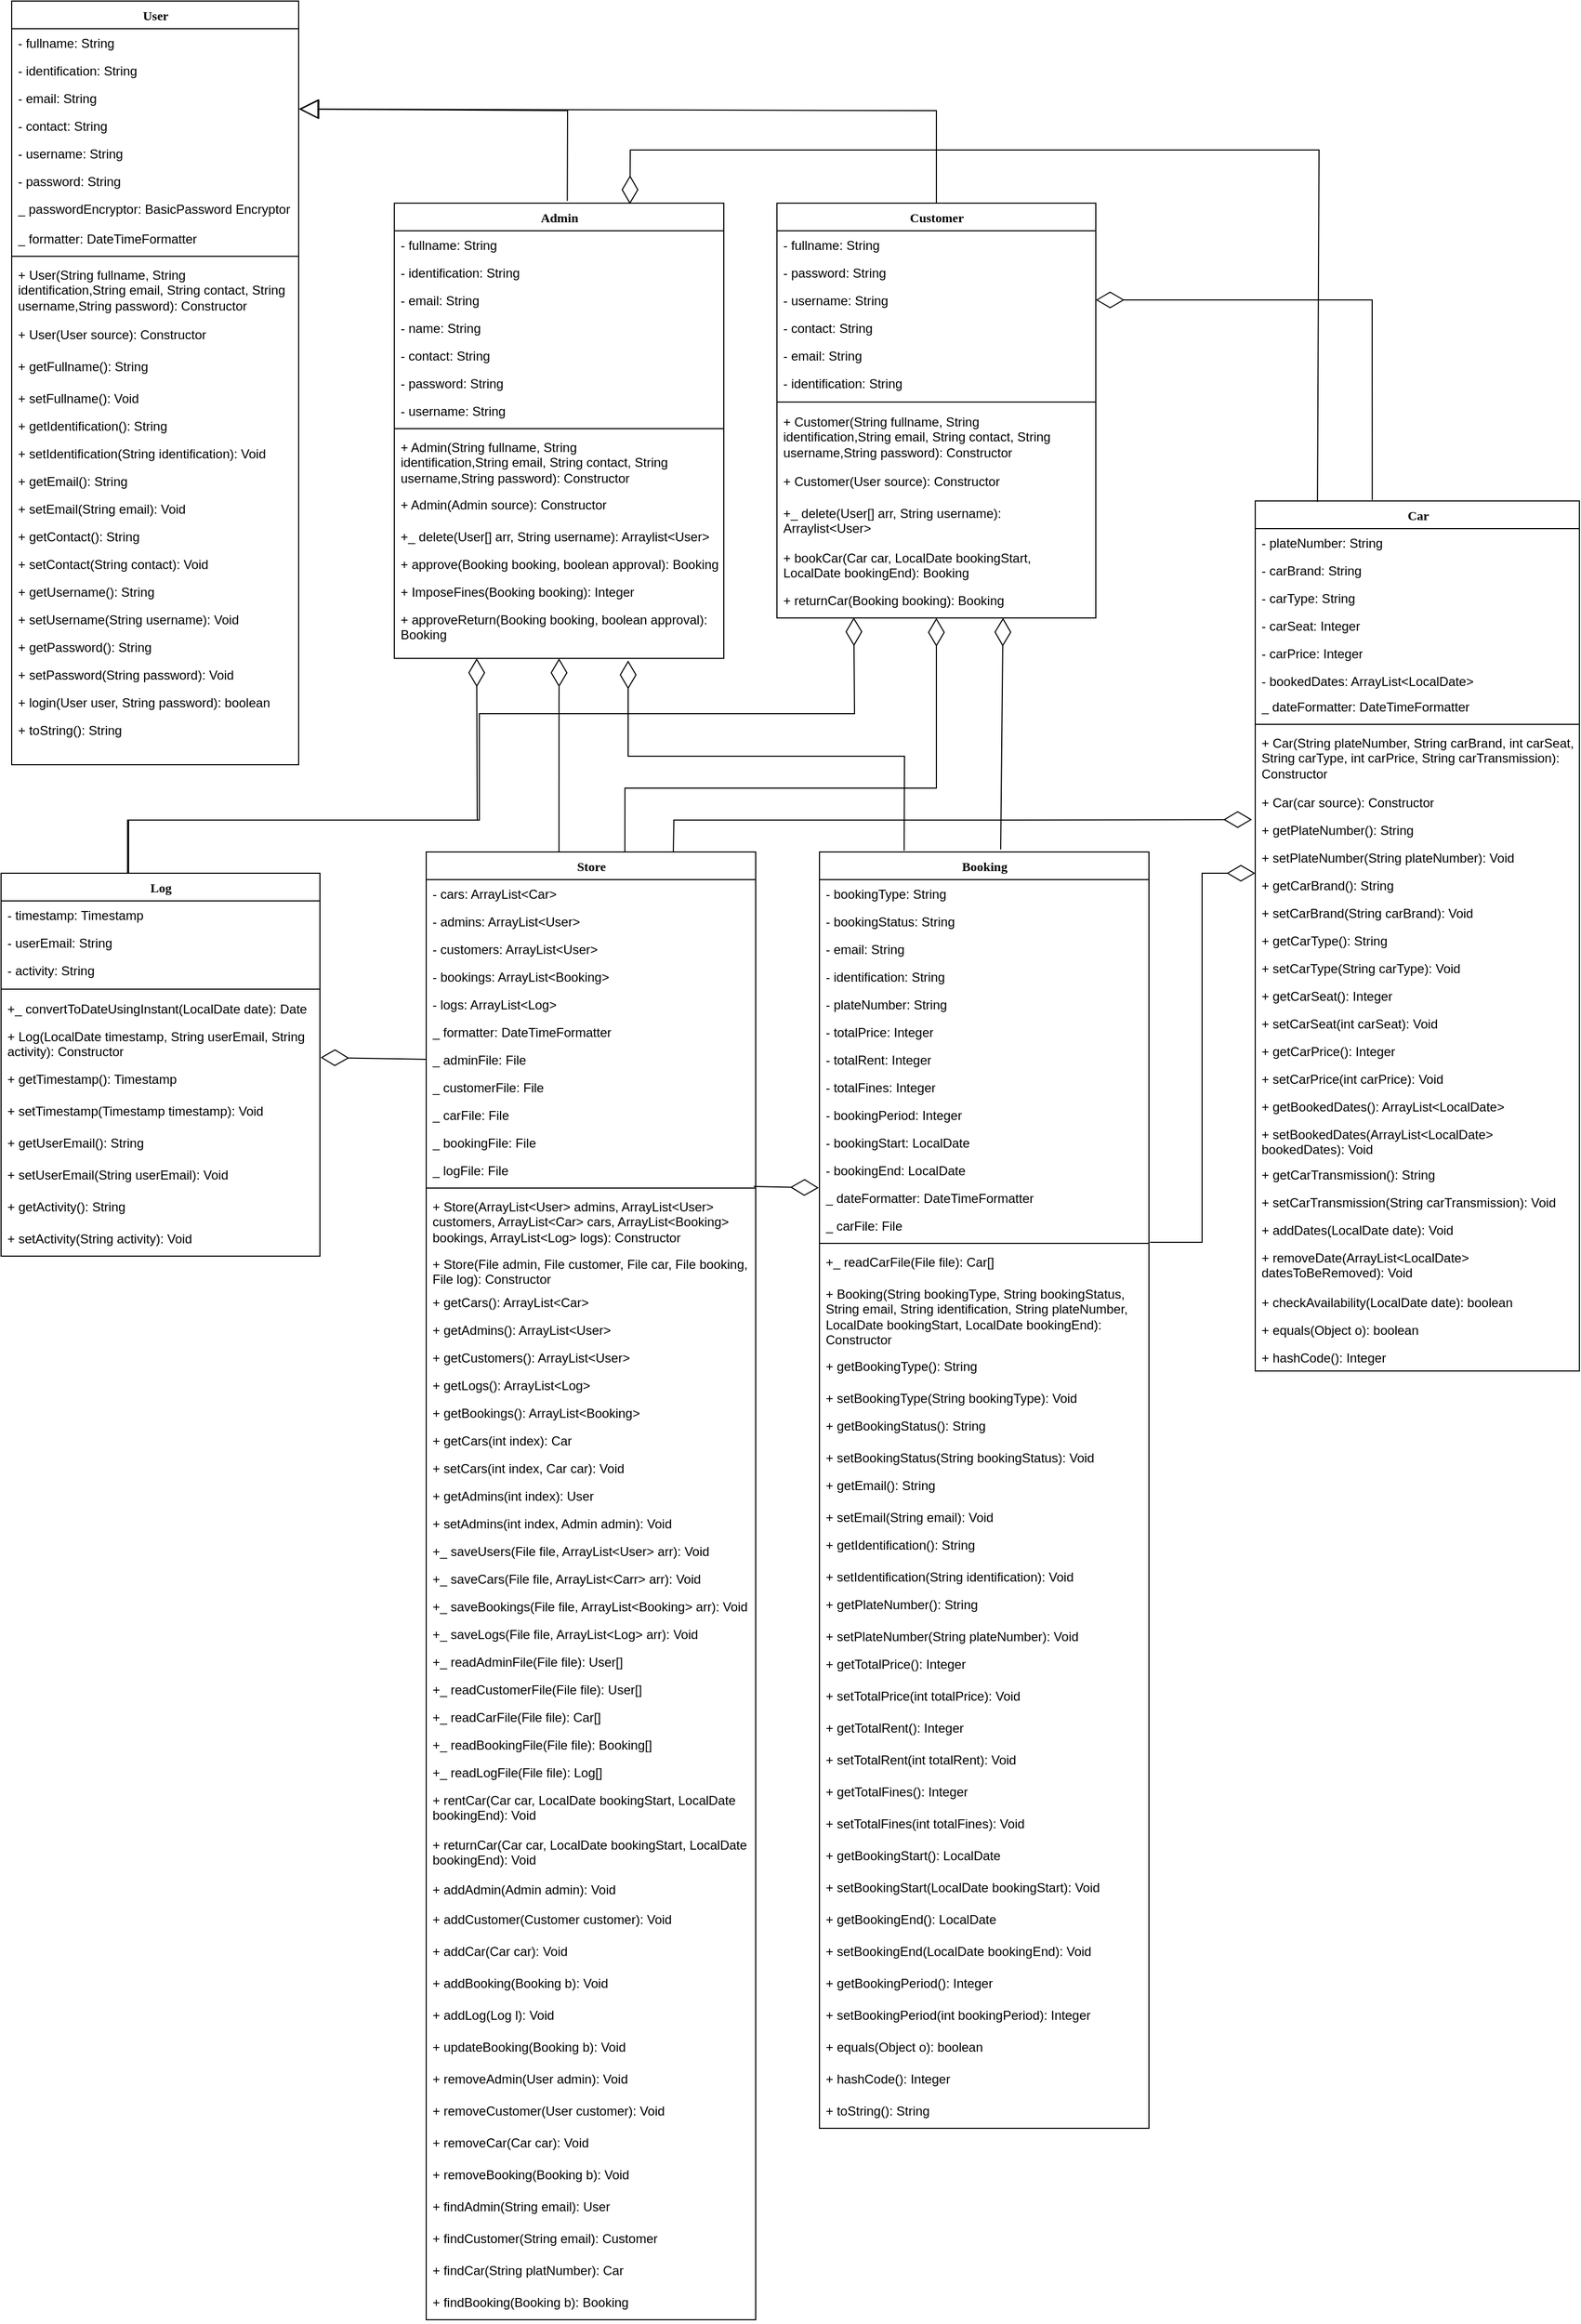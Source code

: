 <mxfile version="20.6.0" type="device" pages="2"><diagram id="bAoGr5uJ1YmNeTvzPpZj" name="latest version"><mxGraphModel dx="3620" dy="1270" grid="1" gridSize="10" guides="1" tooltips="1" connect="1" arrows="1" fold="1" page="1" pageScale="1" pageWidth="850" pageHeight="1100" math="0" shadow="0"><root><mxCell id="0"/><mxCell id="1" parent="0"/><mxCell id="dKrOlkIFahM6OOiq7HOB-1" value="User" style="swimlane;html=1;fontStyle=1;align=center;verticalAlign=top;childLayout=stackLayout;horizontal=1;startSize=26;horizontalStack=0;resizeParent=1;resizeLast=0;collapsible=1;marginBottom=0;swimlaneFillColor=#ffffff;rounded=0;shadow=0;comic=0;labelBackgroundColor=none;strokeWidth=1;fillColor=none;fontFamily=Verdana;fontSize=12" vertex="1" parent="1"><mxGeometry x="-730" y="10" width="270" height="718" as="geometry"/></mxCell><mxCell id="dKrOlkIFahM6OOiq7HOB-2" value="- fullname: String" style="text;html=1;strokeColor=none;fillColor=none;align=left;verticalAlign=top;spacingLeft=4;spacingRight=4;whiteSpace=wrap;overflow=hidden;rotatable=0;points=[[0,0.5],[1,0.5]];portConstraint=eastwest;" vertex="1" parent="dKrOlkIFahM6OOiq7HOB-1"><mxGeometry y="26" width="270" height="26" as="geometry"/></mxCell><mxCell id="dKrOlkIFahM6OOiq7HOB-3" value="- identification: String" style="text;html=1;strokeColor=none;fillColor=none;align=left;verticalAlign=top;spacingLeft=4;spacingRight=4;whiteSpace=wrap;overflow=hidden;rotatable=0;points=[[0,0.5],[1,0.5]];portConstraint=eastwest;" vertex="1" parent="dKrOlkIFahM6OOiq7HOB-1"><mxGeometry y="52" width="270" height="26" as="geometry"/></mxCell><mxCell id="dKrOlkIFahM6OOiq7HOB-4" value="- email: String" style="text;html=1;strokeColor=none;fillColor=none;align=left;verticalAlign=top;spacingLeft=4;spacingRight=4;whiteSpace=wrap;overflow=hidden;rotatable=0;points=[[0,0.5],[1,0.5]];portConstraint=eastwest;" vertex="1" parent="dKrOlkIFahM6OOiq7HOB-1"><mxGeometry y="78" width="270" height="26" as="geometry"/></mxCell><mxCell id="dKrOlkIFahM6OOiq7HOB-5" value="- contact: String" style="text;html=1;strokeColor=none;fillColor=none;align=left;verticalAlign=top;spacingLeft=4;spacingRight=4;whiteSpace=wrap;overflow=hidden;rotatable=0;points=[[0,0.5],[1,0.5]];portConstraint=eastwest;" vertex="1" parent="dKrOlkIFahM6OOiq7HOB-1"><mxGeometry y="104" width="270" height="26" as="geometry"/></mxCell><mxCell id="dKrOlkIFahM6OOiq7HOB-6" value="- username: String&lt;br&gt;" style="text;html=1;strokeColor=none;fillColor=none;align=left;verticalAlign=top;spacingLeft=4;spacingRight=4;whiteSpace=wrap;overflow=hidden;rotatable=0;points=[[0,0.5],[1,0.5]];portConstraint=eastwest;" vertex="1" parent="dKrOlkIFahM6OOiq7HOB-1"><mxGeometry y="130" width="270" height="26" as="geometry"/></mxCell><mxCell id="dKrOlkIFahM6OOiq7HOB-59" value="- password: String" style="text;html=1;strokeColor=none;fillColor=none;align=left;verticalAlign=top;spacingLeft=4;spacingRight=4;whiteSpace=wrap;overflow=hidden;rotatable=0;points=[[0,0.5],[1,0.5]];portConstraint=eastwest;" vertex="1" parent="dKrOlkIFahM6OOiq7HOB-1"><mxGeometry y="156" width="270" height="26" as="geometry"/></mxCell><mxCell id="dKrOlkIFahM6OOiq7HOB-61" value="_ passwordEncryptor: BasicPassword Encryptor" style="text;html=1;strokeColor=none;fillColor=none;align=left;verticalAlign=top;spacingLeft=4;spacingRight=4;whiteSpace=wrap;overflow=hidden;rotatable=0;points=[[0,0.5],[1,0.5]];portConstraint=eastwest;" vertex="1" parent="dKrOlkIFahM6OOiq7HOB-1"><mxGeometry y="182" width="270" height="28" as="geometry"/></mxCell><mxCell id="dKrOlkIFahM6OOiq7HOB-62" value="_ formatter: DateTimeFormatter" style="text;html=1;strokeColor=none;fillColor=none;align=left;verticalAlign=top;spacingLeft=4;spacingRight=4;whiteSpace=wrap;overflow=hidden;rotatable=0;points=[[0,0.5],[1,0.5]];portConstraint=eastwest;" vertex="1" parent="dKrOlkIFahM6OOiq7HOB-1"><mxGeometry y="210" width="270" height="26" as="geometry"/></mxCell><mxCell id="dKrOlkIFahM6OOiq7HOB-7" value="" style="line;html=1;strokeWidth=1;fillColor=none;align=left;verticalAlign=middle;spacingTop=-1;spacingLeft=3;spacingRight=3;rotatable=0;labelPosition=right;points=[];portConstraint=eastwest;" vertex="1" parent="dKrOlkIFahM6OOiq7HOB-1"><mxGeometry y="236" width="270" height="8" as="geometry"/></mxCell><mxCell id="dKrOlkIFahM6OOiq7HOB-60" value="+ User(String fullname, String identification,String&amp;nbsp;email, String contact, String&lt;br&gt;username,String password): Constructor" style="text;html=1;strokeColor=none;fillColor=none;align=left;verticalAlign=top;spacingLeft=4;spacingRight=4;whiteSpace=wrap;overflow=hidden;rotatable=0;points=[[0,0.5],[1,0.5]];portConstraint=eastwest;" vertex="1" parent="dKrOlkIFahM6OOiq7HOB-1"><mxGeometry y="244" width="270" height="56" as="geometry"/></mxCell><mxCell id="dKrOlkIFahM6OOiq7HOB-64" value="+ User(User source): Constructor" style="text;html=1;strokeColor=none;fillColor=none;align=left;verticalAlign=top;spacingLeft=4;spacingRight=4;whiteSpace=wrap;overflow=hidden;rotatable=0;points=[[0,0.5],[1,0.5]];portConstraint=eastwest;" vertex="1" parent="dKrOlkIFahM6OOiq7HOB-1"><mxGeometry y="300" width="270" height="30" as="geometry"/></mxCell><mxCell id="dKrOlkIFahM6OOiq7HOB-65" value="+ getFullname(): String" style="text;html=1;strokeColor=none;fillColor=none;align=left;verticalAlign=top;spacingLeft=4;spacingRight=4;whiteSpace=wrap;overflow=hidden;rotatable=0;points=[[0,0.5],[1,0.5]];portConstraint=eastwest;" vertex="1" parent="dKrOlkIFahM6OOiq7HOB-1"><mxGeometry y="330" width="270" height="30" as="geometry"/></mxCell><mxCell id="dKrOlkIFahM6OOiq7HOB-9" value="+ setFullname(): Void" style="text;html=1;strokeColor=none;fillColor=none;align=left;verticalAlign=top;spacingLeft=4;spacingRight=4;whiteSpace=wrap;overflow=hidden;rotatable=0;points=[[0,0.5],[1,0.5]];portConstraint=eastwest;" vertex="1" parent="dKrOlkIFahM6OOiq7HOB-1"><mxGeometry y="360" width="270" height="26" as="geometry"/></mxCell><mxCell id="dKrOlkIFahM6OOiq7HOB-11" value="+ getIdentification(): String" style="text;html=1;strokeColor=none;fillColor=none;align=left;verticalAlign=top;spacingLeft=4;spacingRight=4;whiteSpace=wrap;overflow=hidden;rotatable=0;points=[[0,0.5],[1,0.5]];portConstraint=eastwest;" vertex="1" parent="dKrOlkIFahM6OOiq7HOB-1"><mxGeometry y="386" width="270" height="26" as="geometry"/></mxCell><mxCell id="dKrOlkIFahM6OOiq7HOB-12" value="+ setIdentification(String identification): Void" style="text;html=1;strokeColor=none;fillColor=none;align=left;verticalAlign=top;spacingLeft=4;spacingRight=4;whiteSpace=wrap;overflow=hidden;rotatable=0;points=[[0,0.5],[1,0.5]];portConstraint=eastwest;" vertex="1" parent="dKrOlkIFahM6OOiq7HOB-1"><mxGeometry y="412" width="270" height="26" as="geometry"/></mxCell><mxCell id="dKrOlkIFahM6OOiq7HOB-13" value="+ getEmail(): String" style="text;html=1;strokeColor=none;fillColor=none;align=left;verticalAlign=top;spacingLeft=4;spacingRight=4;whiteSpace=wrap;overflow=hidden;rotatable=0;points=[[0,0.5],[1,0.5]];portConstraint=eastwest;" vertex="1" parent="dKrOlkIFahM6OOiq7HOB-1"><mxGeometry y="438" width="270" height="26" as="geometry"/></mxCell><mxCell id="dKrOlkIFahM6OOiq7HOB-8" value="+ setEmail(String email): Void" style="text;html=1;strokeColor=none;fillColor=none;align=left;verticalAlign=top;spacingLeft=4;spacingRight=4;whiteSpace=wrap;overflow=hidden;rotatable=0;points=[[0,0.5],[1,0.5]];portConstraint=eastwest;" vertex="1" parent="dKrOlkIFahM6OOiq7HOB-1"><mxGeometry y="464" width="270" height="26" as="geometry"/></mxCell><mxCell id="dKrOlkIFahM6OOiq7HOB-10" value="+ getContact(): String" style="text;html=1;strokeColor=none;fillColor=none;align=left;verticalAlign=top;spacingLeft=4;spacingRight=4;whiteSpace=wrap;overflow=hidden;rotatable=0;points=[[0,0.5],[1,0.5]];portConstraint=eastwest;" vertex="1" parent="dKrOlkIFahM6OOiq7HOB-1"><mxGeometry y="490" width="270" height="26" as="geometry"/></mxCell><mxCell id="dKrOlkIFahM6OOiq7HOB-66" value="+ setContact(String contact): Void" style="text;html=1;strokeColor=none;fillColor=none;align=left;verticalAlign=top;spacingLeft=4;spacingRight=4;whiteSpace=wrap;overflow=hidden;rotatable=0;points=[[0,0.5],[1,0.5]];portConstraint=eastwest;" vertex="1" parent="dKrOlkIFahM6OOiq7HOB-1"><mxGeometry y="516" width="270" height="26" as="geometry"/></mxCell><mxCell id="dKrOlkIFahM6OOiq7HOB-67" value="+ getUsername(): String" style="text;html=1;strokeColor=none;fillColor=none;align=left;verticalAlign=top;spacingLeft=4;spacingRight=4;whiteSpace=wrap;overflow=hidden;rotatable=0;points=[[0,0.5],[1,0.5]];portConstraint=eastwest;" vertex="1" parent="dKrOlkIFahM6OOiq7HOB-1"><mxGeometry y="542" width="270" height="26" as="geometry"/></mxCell><mxCell id="dKrOlkIFahM6OOiq7HOB-68" value="+ setUsername(String username): Void" style="text;html=1;strokeColor=none;fillColor=none;align=left;verticalAlign=top;spacingLeft=4;spacingRight=4;whiteSpace=wrap;overflow=hidden;rotatable=0;points=[[0,0.5],[1,0.5]];portConstraint=eastwest;" vertex="1" parent="dKrOlkIFahM6OOiq7HOB-1"><mxGeometry y="568" width="270" height="26" as="geometry"/></mxCell><mxCell id="dKrOlkIFahM6OOiq7HOB-69" value="+ getPassword(): String" style="text;html=1;strokeColor=none;fillColor=none;align=left;verticalAlign=top;spacingLeft=4;spacingRight=4;whiteSpace=wrap;overflow=hidden;rotatable=0;points=[[0,0.5],[1,0.5]];portConstraint=eastwest;" vertex="1" parent="dKrOlkIFahM6OOiq7HOB-1"><mxGeometry y="594" width="270" height="26" as="geometry"/></mxCell><mxCell id="dKrOlkIFahM6OOiq7HOB-70" value="+ setPassword(String password): Void" style="text;html=1;strokeColor=none;fillColor=none;align=left;verticalAlign=top;spacingLeft=4;spacingRight=4;whiteSpace=wrap;overflow=hidden;rotatable=0;points=[[0,0.5],[1,0.5]];portConstraint=eastwest;" vertex="1" parent="dKrOlkIFahM6OOiq7HOB-1"><mxGeometry y="620" width="270" height="26" as="geometry"/></mxCell><mxCell id="dKrOlkIFahM6OOiq7HOB-71" value="+ login(User user, String password): boolean" style="text;html=1;strokeColor=none;fillColor=none;align=left;verticalAlign=top;spacingLeft=4;spacingRight=4;whiteSpace=wrap;overflow=hidden;rotatable=0;points=[[0,0.5],[1,0.5]];portConstraint=eastwest;" vertex="1" parent="dKrOlkIFahM6OOiq7HOB-1"><mxGeometry y="646" width="270" height="26" as="geometry"/></mxCell><mxCell id="dKrOlkIFahM6OOiq7HOB-72" value="+ toString(): String" style="text;html=1;strokeColor=none;fillColor=none;align=left;verticalAlign=top;spacingLeft=4;spacingRight=4;whiteSpace=wrap;overflow=hidden;rotatable=0;points=[[0,0.5],[1,0.5]];portConstraint=eastwest;" vertex="1" parent="dKrOlkIFahM6OOiq7HOB-1"><mxGeometry y="672" width="270" height="26" as="geometry"/></mxCell><mxCell id="dKrOlkIFahM6OOiq7HOB-14" value="Car" style="swimlane;html=1;fontStyle=1;align=center;verticalAlign=top;childLayout=stackLayout;horizontal=1;startSize=26;horizontalStack=0;resizeParent=1;resizeLast=0;collapsible=1;marginBottom=0;swimlaneFillColor=#ffffff;rounded=0;shadow=0;comic=0;labelBackgroundColor=none;strokeWidth=1;fillColor=none;fontFamily=Verdana;fontSize=12" vertex="1" parent="1"><mxGeometry x="440" y="480" width="305" height="818" as="geometry"><mxRectangle x="430" y="83" width="70" height="30" as="alternateBounds"/></mxGeometry></mxCell><mxCell id="dKrOlkIFahM6OOiq7HOB-15" value="- plateNumber: String" style="text;html=1;strokeColor=none;fillColor=none;align=left;verticalAlign=top;spacingLeft=4;spacingRight=4;whiteSpace=wrap;overflow=hidden;rotatable=0;points=[[0,0.5],[1,0.5]];portConstraint=eastwest;" vertex="1" parent="dKrOlkIFahM6OOiq7HOB-14"><mxGeometry y="26" width="305" height="26" as="geometry"/></mxCell><mxCell id="dKrOlkIFahM6OOiq7HOB-16" value="- carBrand: String" style="text;html=1;strokeColor=none;fillColor=none;align=left;verticalAlign=top;spacingLeft=4;spacingRight=4;whiteSpace=wrap;overflow=hidden;rotatable=0;points=[[0,0.5],[1,0.5]];portConstraint=eastwest;" vertex="1" parent="dKrOlkIFahM6OOiq7HOB-14"><mxGeometry y="52" width="305" height="26" as="geometry"/></mxCell><mxCell id="dKrOlkIFahM6OOiq7HOB-17" value="- carType: String" style="text;html=1;strokeColor=none;fillColor=none;align=left;verticalAlign=top;spacingLeft=4;spacingRight=4;whiteSpace=wrap;overflow=hidden;rotatable=0;points=[[0,0.5],[1,0.5]];portConstraint=eastwest;" vertex="1" parent="dKrOlkIFahM6OOiq7HOB-14"><mxGeometry y="78" width="305" height="26" as="geometry"/></mxCell><mxCell id="dKrOlkIFahM6OOiq7HOB-18" value="- carSeat: Integer" style="text;html=1;strokeColor=none;fillColor=none;align=left;verticalAlign=top;spacingLeft=4;spacingRight=4;whiteSpace=wrap;overflow=hidden;rotatable=0;points=[[0,0.5],[1,0.5]];portConstraint=eastwest;" vertex="1" parent="dKrOlkIFahM6OOiq7HOB-14"><mxGeometry y="104" width="305" height="26" as="geometry"/></mxCell><mxCell id="dKrOlkIFahM6OOiq7HOB-19" value="- carPrice: Integer" style="text;html=1;strokeColor=none;fillColor=none;align=left;verticalAlign=top;spacingLeft=4;spacingRight=4;whiteSpace=wrap;overflow=hidden;rotatable=0;points=[[0,0.5],[1,0.5]];portConstraint=eastwest;" vertex="1" parent="dKrOlkIFahM6OOiq7HOB-14"><mxGeometry y="130" width="305" height="26" as="geometry"/></mxCell><mxCell id="dKrOlkIFahM6OOiq7HOB-20" value="- bookedDates: ArrayList&amp;lt;LocalDate&amp;gt;" style="text;html=1;strokeColor=none;fillColor=none;align=left;verticalAlign=top;spacingLeft=4;spacingRight=4;whiteSpace=wrap;overflow=hidden;rotatable=0;points=[[0,0.5],[1,0.5]];portConstraint=eastwest;" vertex="1" parent="dKrOlkIFahM6OOiq7HOB-14"><mxGeometry y="156" width="305" height="24" as="geometry"/></mxCell><mxCell id="dKrOlkIFahM6OOiq7HOB-127" value="_ dateFormatter: DateTimeFormatter" style="text;html=1;strokeColor=none;fillColor=none;align=left;verticalAlign=top;spacingLeft=4;spacingRight=4;whiteSpace=wrap;overflow=hidden;rotatable=0;points=[[0,0.5],[1,0.5]];portConstraint=eastwest;" vertex="1" parent="dKrOlkIFahM6OOiq7HOB-14"><mxGeometry y="180" width="305" height="26" as="geometry"/></mxCell><mxCell id="dKrOlkIFahM6OOiq7HOB-21" value="" style="line;html=1;strokeWidth=1;fillColor=none;align=left;verticalAlign=middle;spacingTop=-1;spacingLeft=3;spacingRight=3;rotatable=0;labelPosition=right;points=[];portConstraint=eastwest;" vertex="1" parent="dKrOlkIFahM6OOiq7HOB-14"><mxGeometry y="206" width="305" height="8" as="geometry"/></mxCell><mxCell id="dKrOlkIFahM6OOiq7HOB-22" value="+ Car(String plateNumber, String carBrand, int carSeat, String carType, int carPrice, String carTransmission): Constructor" style="text;html=1;strokeColor=none;fillColor=none;align=left;verticalAlign=top;spacingLeft=4;spacingRight=4;whiteSpace=wrap;overflow=hidden;rotatable=0;points=[[0,0.5],[1,0.5]];portConstraint=eastwest;" vertex="1" parent="dKrOlkIFahM6OOiq7HOB-14"><mxGeometry y="214" width="305" height="56" as="geometry"/></mxCell><mxCell id="dKrOlkIFahM6OOiq7HOB-23" value="+ Car(car source): Constructor" style="text;html=1;strokeColor=none;fillColor=none;align=left;verticalAlign=top;spacingLeft=4;spacingRight=4;whiteSpace=wrap;overflow=hidden;rotatable=0;points=[[0,0.5],[1,0.5]];portConstraint=eastwest;" vertex="1" parent="dKrOlkIFahM6OOiq7HOB-14"><mxGeometry y="270" width="305" height="26" as="geometry"/></mxCell><mxCell id="dKrOlkIFahM6OOiq7HOB-24" value="+ getPlateNumber(): String" style="text;html=1;strokeColor=none;fillColor=none;align=left;verticalAlign=top;spacingLeft=4;spacingRight=4;whiteSpace=wrap;overflow=hidden;rotatable=0;points=[[0,0.5],[1,0.5]];portConstraint=eastwest;" vertex="1" parent="dKrOlkIFahM6OOiq7HOB-14"><mxGeometry y="296" width="305" height="26" as="geometry"/></mxCell><mxCell id="dKrOlkIFahM6OOiq7HOB-128" value="+ setPlateNumber(String plateNumber): Void" style="text;html=1;strokeColor=none;fillColor=none;align=left;verticalAlign=top;spacingLeft=4;spacingRight=4;whiteSpace=wrap;overflow=hidden;rotatable=0;points=[[0,0.5],[1,0.5]];portConstraint=eastwest;" vertex="1" parent="dKrOlkIFahM6OOiq7HOB-14"><mxGeometry y="322" width="305" height="26" as="geometry"/></mxCell><mxCell id="dKrOlkIFahM6OOiq7HOB-129" value="+ getCarBrand(): String" style="text;html=1;strokeColor=none;fillColor=none;align=left;verticalAlign=top;spacingLeft=4;spacingRight=4;whiteSpace=wrap;overflow=hidden;rotatable=0;points=[[0,0.5],[1,0.5]];portConstraint=eastwest;" vertex="1" parent="dKrOlkIFahM6OOiq7HOB-14"><mxGeometry y="348" width="305" height="26" as="geometry"/></mxCell><mxCell id="dKrOlkIFahM6OOiq7HOB-130" value="+ setCarBrand(String carBrand): Void" style="text;html=1;strokeColor=none;fillColor=none;align=left;verticalAlign=top;spacingLeft=4;spacingRight=4;whiteSpace=wrap;overflow=hidden;rotatable=0;points=[[0,0.5],[1,0.5]];portConstraint=eastwest;" vertex="1" parent="dKrOlkIFahM6OOiq7HOB-14"><mxGeometry y="374" width="305" height="26" as="geometry"/></mxCell><mxCell id="dKrOlkIFahM6OOiq7HOB-131" value="+ getCarType(): String" style="text;html=1;strokeColor=none;fillColor=none;align=left;verticalAlign=top;spacingLeft=4;spacingRight=4;whiteSpace=wrap;overflow=hidden;rotatable=0;points=[[0,0.5],[1,0.5]];portConstraint=eastwest;" vertex="1" parent="dKrOlkIFahM6OOiq7HOB-14"><mxGeometry y="400" width="305" height="26" as="geometry"/></mxCell><mxCell id="dKrOlkIFahM6OOiq7HOB-132" value="+ setCarType(String carType): Void" style="text;html=1;strokeColor=none;fillColor=none;align=left;verticalAlign=top;spacingLeft=4;spacingRight=4;whiteSpace=wrap;overflow=hidden;rotatable=0;points=[[0,0.5],[1,0.5]];portConstraint=eastwest;" vertex="1" parent="dKrOlkIFahM6OOiq7HOB-14"><mxGeometry y="426" width="305" height="26" as="geometry"/></mxCell><mxCell id="dKrOlkIFahM6OOiq7HOB-133" value="+ getCarSeat(): Integer" style="text;html=1;strokeColor=none;fillColor=none;align=left;verticalAlign=top;spacingLeft=4;spacingRight=4;whiteSpace=wrap;overflow=hidden;rotatable=0;points=[[0,0.5],[1,0.5]];portConstraint=eastwest;" vertex="1" parent="dKrOlkIFahM6OOiq7HOB-14"><mxGeometry y="452" width="305" height="26" as="geometry"/></mxCell><mxCell id="dKrOlkIFahM6OOiq7HOB-134" value="+ setCarSeat(int carSeat): Void" style="text;html=1;strokeColor=none;fillColor=none;align=left;verticalAlign=top;spacingLeft=4;spacingRight=4;whiteSpace=wrap;overflow=hidden;rotatable=0;points=[[0,0.5],[1,0.5]];portConstraint=eastwest;" vertex="1" parent="dKrOlkIFahM6OOiq7HOB-14"><mxGeometry y="478" width="305" height="26" as="geometry"/></mxCell><mxCell id="dKrOlkIFahM6OOiq7HOB-135" value="+ getCarPrice(): Integer" style="text;html=1;strokeColor=none;fillColor=none;align=left;verticalAlign=top;spacingLeft=4;spacingRight=4;whiteSpace=wrap;overflow=hidden;rotatable=0;points=[[0,0.5],[1,0.5]];portConstraint=eastwest;" vertex="1" parent="dKrOlkIFahM6OOiq7HOB-14"><mxGeometry y="504" width="305" height="26" as="geometry"/></mxCell><mxCell id="dKrOlkIFahM6OOiq7HOB-136" value="+ setCarPrice(int carPrice): Void" style="text;html=1;strokeColor=none;fillColor=none;align=left;verticalAlign=top;spacingLeft=4;spacingRight=4;whiteSpace=wrap;overflow=hidden;rotatable=0;points=[[0,0.5],[1,0.5]];portConstraint=eastwest;" vertex="1" parent="dKrOlkIFahM6OOiq7HOB-14"><mxGeometry y="530" width="305" height="26" as="geometry"/></mxCell><mxCell id="dKrOlkIFahM6OOiq7HOB-137" value="+ getBookedDates(): ArrayList&amp;lt;LocalDate&amp;gt;" style="text;html=1;strokeColor=none;fillColor=none;align=left;verticalAlign=top;spacingLeft=4;spacingRight=4;whiteSpace=wrap;overflow=hidden;rotatable=0;points=[[0,0.5],[1,0.5]];portConstraint=eastwest;" vertex="1" parent="dKrOlkIFahM6OOiq7HOB-14"><mxGeometry y="556" width="305" height="26" as="geometry"/></mxCell><mxCell id="dKrOlkIFahM6OOiq7HOB-138" value="+ setBookedDates(ArrayList&amp;lt;LocalDate&amp;gt; bookedDates): Void" style="text;html=1;strokeColor=none;fillColor=none;align=left;verticalAlign=top;spacingLeft=4;spacingRight=4;whiteSpace=wrap;overflow=hidden;rotatable=0;points=[[0,0.5],[1,0.5]];portConstraint=eastwest;" vertex="1" parent="dKrOlkIFahM6OOiq7HOB-14"><mxGeometry y="582" width="305" height="38" as="geometry"/></mxCell><mxCell id="dKrOlkIFahM6OOiq7HOB-139" value="+ getCarTransmission(): String" style="text;html=1;strokeColor=none;fillColor=none;align=left;verticalAlign=top;spacingLeft=4;spacingRight=4;whiteSpace=wrap;overflow=hidden;rotatable=0;points=[[0,0.5],[1,0.5]];portConstraint=eastwest;" vertex="1" parent="dKrOlkIFahM6OOiq7HOB-14"><mxGeometry y="620" width="305" height="26" as="geometry"/></mxCell><mxCell id="dKrOlkIFahM6OOiq7HOB-140" value="+ setCarTransmission(String carTransmission): Void" style="text;html=1;strokeColor=none;fillColor=none;align=left;verticalAlign=top;spacingLeft=4;spacingRight=4;whiteSpace=wrap;overflow=hidden;rotatable=0;points=[[0,0.5],[1,0.5]];portConstraint=eastwest;" vertex="1" parent="dKrOlkIFahM6OOiq7HOB-14"><mxGeometry y="646" width="305" height="26" as="geometry"/></mxCell><mxCell id="dKrOlkIFahM6OOiq7HOB-141" value="+ addDates(LocalDate date): Void" style="text;html=1;strokeColor=none;fillColor=none;align=left;verticalAlign=top;spacingLeft=4;spacingRight=4;whiteSpace=wrap;overflow=hidden;rotatable=0;points=[[0,0.5],[1,0.5]];portConstraint=eastwest;" vertex="1" parent="dKrOlkIFahM6OOiq7HOB-14"><mxGeometry y="672" width="305" height="26" as="geometry"/></mxCell><mxCell id="dKrOlkIFahM6OOiq7HOB-142" value="+ removeDate(ArrayList&amp;lt;LocalDate&amp;gt; datesToBeRemoved): Void" style="text;html=1;strokeColor=none;fillColor=none;align=left;verticalAlign=top;spacingLeft=4;spacingRight=4;whiteSpace=wrap;overflow=hidden;rotatable=0;points=[[0,0.5],[1,0.5]];portConstraint=eastwest;" vertex="1" parent="dKrOlkIFahM6OOiq7HOB-14"><mxGeometry y="698" width="305" height="42" as="geometry"/></mxCell><mxCell id="dKrOlkIFahM6OOiq7HOB-144" value="+ checkAvailability(LocalDate date): boolean" style="text;html=1;strokeColor=none;fillColor=none;align=left;verticalAlign=top;spacingLeft=4;spacingRight=4;whiteSpace=wrap;overflow=hidden;rotatable=0;points=[[0,0.5],[1,0.5]];portConstraint=eastwest;" vertex="1" parent="dKrOlkIFahM6OOiq7HOB-14"><mxGeometry y="740" width="305" height="26" as="geometry"/></mxCell><mxCell id="dKrOlkIFahM6OOiq7HOB-145" value="+ equals(Object o): boolean" style="text;html=1;strokeColor=none;fillColor=none;align=left;verticalAlign=top;spacingLeft=4;spacingRight=4;whiteSpace=wrap;overflow=hidden;rotatable=0;points=[[0,0.5],[1,0.5]];portConstraint=eastwest;" vertex="1" parent="dKrOlkIFahM6OOiq7HOB-14"><mxGeometry y="766" width="305" height="26" as="geometry"/></mxCell><mxCell id="dKrOlkIFahM6OOiq7HOB-146" value="+ hashCode(): Integer" style="text;html=1;strokeColor=none;fillColor=none;align=left;verticalAlign=top;spacingLeft=4;spacingRight=4;whiteSpace=wrap;overflow=hidden;rotatable=0;points=[[0,0.5],[1,0.5]];portConstraint=eastwest;" vertex="1" parent="dKrOlkIFahM6OOiq7HOB-14"><mxGeometry y="792" width="305" height="26" as="geometry"/></mxCell><mxCell id="dKrOlkIFahM6OOiq7HOB-25" value="Customer" style="swimlane;html=1;fontStyle=1;align=center;verticalAlign=top;childLayout=stackLayout;horizontal=1;startSize=26;horizontalStack=0;resizeParent=1;resizeLast=0;collapsible=1;marginBottom=0;swimlaneFillColor=#ffffff;rounded=0;shadow=0;comic=0;labelBackgroundColor=none;strokeWidth=1;fillColor=none;fontFamily=Verdana;fontSize=12" vertex="1" parent="1"><mxGeometry x="-10" y="200" width="300" height="390" as="geometry"/></mxCell><mxCell id="dKrOlkIFahM6OOiq7HOB-147" value="- fullname: String" style="text;html=1;strokeColor=none;fillColor=none;align=left;verticalAlign=top;spacingLeft=4;spacingRight=4;whiteSpace=wrap;overflow=hidden;rotatable=0;points=[[0,0.5],[1,0.5]];portConstraint=eastwest;" vertex="1" parent="dKrOlkIFahM6OOiq7HOB-25"><mxGeometry y="26" width="300" height="26" as="geometry"/></mxCell><mxCell id="dKrOlkIFahM6OOiq7HOB-152" value="- password: String" style="text;html=1;strokeColor=none;fillColor=none;align=left;verticalAlign=top;spacingLeft=4;spacingRight=4;whiteSpace=wrap;overflow=hidden;rotatable=0;points=[[0,0.5],[1,0.5]];portConstraint=eastwest;" vertex="1" parent="dKrOlkIFahM6OOiq7HOB-25"><mxGeometry y="52" width="300" height="26" as="geometry"/></mxCell><mxCell id="dKrOlkIFahM6OOiq7HOB-151" value="- username: String&lt;br&gt;" style="text;html=1;strokeColor=none;fillColor=none;align=left;verticalAlign=top;spacingLeft=4;spacingRight=4;whiteSpace=wrap;overflow=hidden;rotatable=0;points=[[0,0.5],[1,0.5]];portConstraint=eastwest;" vertex="1" parent="dKrOlkIFahM6OOiq7HOB-25"><mxGeometry y="78" width="300" height="26" as="geometry"/></mxCell><mxCell id="dKrOlkIFahM6OOiq7HOB-150" value="- contact: String" style="text;html=1;strokeColor=none;fillColor=none;align=left;verticalAlign=top;spacingLeft=4;spacingRight=4;whiteSpace=wrap;overflow=hidden;rotatable=0;points=[[0,0.5],[1,0.5]];portConstraint=eastwest;" vertex="1" parent="dKrOlkIFahM6OOiq7HOB-25"><mxGeometry y="104" width="300" height="26" as="geometry"/></mxCell><mxCell id="dKrOlkIFahM6OOiq7HOB-149" value="- email: String" style="text;html=1;strokeColor=none;fillColor=none;align=left;verticalAlign=top;spacingLeft=4;spacingRight=4;whiteSpace=wrap;overflow=hidden;rotatable=0;points=[[0,0.5],[1,0.5]];portConstraint=eastwest;" vertex="1" parent="dKrOlkIFahM6OOiq7HOB-25"><mxGeometry y="130" width="300" height="26" as="geometry"/></mxCell><mxCell id="dKrOlkIFahM6OOiq7HOB-148" value="- identification: String" style="text;html=1;strokeColor=none;fillColor=none;align=left;verticalAlign=top;spacingLeft=4;spacingRight=4;whiteSpace=wrap;overflow=hidden;rotatable=0;points=[[0,0.5],[1,0.5]];portConstraint=eastwest;" vertex="1" parent="dKrOlkIFahM6OOiq7HOB-25"><mxGeometry y="156" width="300" height="26" as="geometry"/></mxCell><mxCell id="dKrOlkIFahM6OOiq7HOB-30" value="" style="line;html=1;strokeWidth=1;fillColor=none;align=left;verticalAlign=middle;spacingTop=-1;spacingLeft=3;spacingRight=3;rotatable=0;labelPosition=right;points=[];portConstraint=eastwest;" vertex="1" parent="dKrOlkIFahM6OOiq7HOB-25"><mxGeometry y="182" width="300" height="10" as="geometry"/></mxCell><mxCell id="dKrOlkIFahM6OOiq7HOB-153" value="+ Customer(String fullname, String identification,String&amp;nbsp;email, String contact, String&lt;br&gt;username,String password): Constructor" style="text;html=1;strokeColor=none;fillColor=none;align=left;verticalAlign=top;spacingLeft=4;spacingRight=4;whiteSpace=wrap;overflow=hidden;rotatable=0;points=[[0,0.5],[1,0.5]];portConstraint=eastwest;" vertex="1" parent="dKrOlkIFahM6OOiq7HOB-25"><mxGeometry y="192" width="300" height="56" as="geometry"/></mxCell><mxCell id="dKrOlkIFahM6OOiq7HOB-154" value="+ Customer(User source): Constructor" style="text;html=1;strokeColor=none;fillColor=none;align=left;verticalAlign=top;spacingLeft=4;spacingRight=4;whiteSpace=wrap;overflow=hidden;rotatable=0;points=[[0,0.5],[1,0.5]];portConstraint=eastwest;" vertex="1" parent="dKrOlkIFahM6OOiq7HOB-25"><mxGeometry y="248" width="300" height="30" as="geometry"/></mxCell><mxCell id="dKrOlkIFahM6OOiq7HOB-155" value="+_ delete(User[] arr, String username): Arraylist&amp;lt;User&amp;gt;" style="text;html=1;strokeColor=none;fillColor=none;align=left;verticalAlign=top;spacingLeft=4;spacingRight=4;whiteSpace=wrap;overflow=hidden;rotatable=0;points=[[0,0.5],[1,0.5]];portConstraint=eastwest;" vertex="1" parent="dKrOlkIFahM6OOiq7HOB-25"><mxGeometry y="278" width="300" height="42" as="geometry"/></mxCell><mxCell id="dKrOlkIFahM6OOiq7HOB-156" value="+ bookCar(Car car, LocalDate bookingStart, LocalDate bookingEnd): Booking" style="text;html=1;strokeColor=none;fillColor=none;align=left;verticalAlign=top;spacingLeft=4;spacingRight=4;whiteSpace=wrap;overflow=hidden;rotatable=0;points=[[0,0.5],[1,0.5]];portConstraint=eastwest;" vertex="1" parent="dKrOlkIFahM6OOiq7HOB-25"><mxGeometry y="320" width="300" height="40" as="geometry"/></mxCell><mxCell id="dKrOlkIFahM6OOiq7HOB-157" value="+ returnCar(Booking booking): Booking" style="text;html=1;strokeColor=none;fillColor=none;align=left;verticalAlign=top;spacingLeft=4;spacingRight=4;whiteSpace=wrap;overflow=hidden;rotatable=0;points=[[0,0.5],[1,0.5]];portConstraint=eastwest;" vertex="1" parent="dKrOlkIFahM6OOiq7HOB-25"><mxGeometry y="360" width="300" height="30" as="geometry"/></mxCell><mxCell id="dKrOlkIFahM6OOiq7HOB-39" value="Admin" style="swimlane;html=1;fontStyle=1;align=center;verticalAlign=top;childLayout=stackLayout;horizontal=1;startSize=26;horizontalStack=0;resizeParent=1;resizeLast=0;collapsible=1;marginBottom=0;swimlaneFillColor=#ffffff;rounded=0;shadow=0;comic=0;labelBackgroundColor=none;strokeWidth=1;fillColor=none;fontFamily=Verdana;fontSize=12" vertex="1" parent="1"><mxGeometry x="-370" y="200" width="310" height="428" as="geometry"/></mxCell><mxCell id="dKrOlkIFahM6OOiq7HOB-73" value="- fullname: String" style="text;html=1;strokeColor=none;fillColor=none;align=left;verticalAlign=top;spacingLeft=4;spacingRight=4;whiteSpace=wrap;overflow=hidden;rotatable=0;points=[[0,0.5],[1,0.5]];portConstraint=eastwest;" vertex="1" parent="dKrOlkIFahM6OOiq7HOB-39"><mxGeometry y="26" width="310" height="26" as="geometry"/></mxCell><mxCell id="dKrOlkIFahM6OOiq7HOB-74" value="- identification: String" style="text;html=1;strokeColor=none;fillColor=none;align=left;verticalAlign=top;spacingLeft=4;spacingRight=4;whiteSpace=wrap;overflow=hidden;rotatable=0;points=[[0,0.5],[1,0.5]];portConstraint=eastwest;" vertex="1" parent="dKrOlkIFahM6OOiq7HOB-39"><mxGeometry y="52" width="310" height="26" as="geometry"/></mxCell><mxCell id="dKrOlkIFahM6OOiq7HOB-75" value="- email: String" style="text;html=1;strokeColor=none;fillColor=none;align=left;verticalAlign=top;spacingLeft=4;spacingRight=4;whiteSpace=wrap;overflow=hidden;rotatable=0;points=[[0,0.5],[1,0.5]];portConstraint=eastwest;" vertex="1" parent="dKrOlkIFahM6OOiq7HOB-39"><mxGeometry y="78" width="310" height="26" as="geometry"/></mxCell><mxCell id="dKrOlkIFahM6OOiq7HOB-41" value="- name: String" style="text;html=1;strokeColor=none;fillColor=none;align=left;verticalAlign=top;spacingLeft=4;spacingRight=4;whiteSpace=wrap;overflow=hidden;rotatable=0;points=[[0,0.5],[1,0.5]];portConstraint=eastwest;" vertex="1" parent="dKrOlkIFahM6OOiq7HOB-39"><mxGeometry y="104" width="310" height="26" as="geometry"/></mxCell><mxCell id="dKrOlkIFahM6OOiq7HOB-76" value="- contact: String" style="text;html=1;strokeColor=none;fillColor=none;align=left;verticalAlign=top;spacingLeft=4;spacingRight=4;whiteSpace=wrap;overflow=hidden;rotatable=0;points=[[0,0.5],[1,0.5]];portConstraint=eastwest;" vertex="1" parent="dKrOlkIFahM6OOiq7HOB-39"><mxGeometry y="130" width="310" height="26" as="geometry"/></mxCell><mxCell id="dKrOlkIFahM6OOiq7HOB-78" value="- password: String" style="text;html=1;strokeColor=none;fillColor=none;align=left;verticalAlign=top;spacingLeft=4;spacingRight=4;whiteSpace=wrap;overflow=hidden;rotatable=0;points=[[0,0.5],[1,0.5]];portConstraint=eastwest;" vertex="1" parent="dKrOlkIFahM6OOiq7HOB-39"><mxGeometry y="156" width="310" height="26" as="geometry"/></mxCell><mxCell id="dKrOlkIFahM6OOiq7HOB-77" value="- username: String&lt;br&gt;" style="text;html=1;strokeColor=none;fillColor=none;align=left;verticalAlign=top;spacingLeft=4;spacingRight=4;whiteSpace=wrap;overflow=hidden;rotatable=0;points=[[0,0.5],[1,0.5]];portConstraint=eastwest;" vertex="1" parent="dKrOlkIFahM6OOiq7HOB-39"><mxGeometry y="182" width="310" height="26" as="geometry"/></mxCell><mxCell id="dKrOlkIFahM6OOiq7HOB-46" value="" style="line;html=1;strokeWidth=1;fillColor=none;align=left;verticalAlign=middle;spacingTop=-1;spacingLeft=3;spacingRight=3;rotatable=0;labelPosition=right;points=[];portConstraint=eastwest;" vertex="1" parent="dKrOlkIFahM6OOiq7HOB-39"><mxGeometry y="208" width="310" height="8" as="geometry"/></mxCell><mxCell id="dKrOlkIFahM6OOiq7HOB-79" value="+ Admin(String fullname, String identification,String&amp;nbsp;email, String contact, String&lt;br&gt;username,String password): Constructor" style="text;html=1;strokeColor=none;fillColor=none;align=left;verticalAlign=top;spacingLeft=4;spacingRight=4;whiteSpace=wrap;overflow=hidden;rotatable=0;points=[[0,0.5],[1,0.5]];portConstraint=eastwest;" vertex="1" parent="dKrOlkIFahM6OOiq7HOB-39"><mxGeometry y="216" width="310" height="54" as="geometry"/></mxCell><mxCell id="dKrOlkIFahM6OOiq7HOB-80" value="+ Admin(Admin source): Constructor" style="text;html=1;strokeColor=none;fillColor=none;align=left;verticalAlign=top;spacingLeft=4;spacingRight=4;whiteSpace=wrap;overflow=hidden;rotatable=0;points=[[0,0.5],[1,0.5]];portConstraint=eastwest;" vertex="1" parent="dKrOlkIFahM6OOiq7HOB-39"><mxGeometry y="270" width="310" height="30" as="geometry"/></mxCell><mxCell id="dKrOlkIFahM6OOiq7HOB-47" value="+_ delete(User[] arr, String username): Arraylist&amp;lt;User&amp;gt;" style="text;html=1;strokeColor=none;fillColor=none;align=left;verticalAlign=top;spacingLeft=4;spacingRight=4;whiteSpace=wrap;overflow=hidden;rotatable=0;points=[[0,0.5],[1,0.5]];portConstraint=eastwest;" vertex="1" parent="dKrOlkIFahM6OOiq7HOB-39"><mxGeometry y="300" width="310" height="26" as="geometry"/></mxCell><mxCell id="dKrOlkIFahM6OOiq7HOB-48" value="+ approve(Booking booking, boolean approval): Booking" style="text;html=1;strokeColor=none;fillColor=none;align=left;verticalAlign=top;spacingLeft=4;spacingRight=4;whiteSpace=wrap;overflow=hidden;rotatable=0;points=[[0,0.5],[1,0.5]];portConstraint=eastwest;" vertex="1" parent="dKrOlkIFahM6OOiq7HOB-39"><mxGeometry y="326" width="310" height="26" as="geometry"/></mxCell><mxCell id="dKrOlkIFahM6OOiq7HOB-49" value="+ ImposeFines(Booking booking): Integer" style="text;html=1;strokeColor=none;fillColor=none;align=left;verticalAlign=top;spacingLeft=4;spacingRight=4;whiteSpace=wrap;overflow=hidden;rotatable=0;points=[[0,0.5],[1,0.5]];portConstraint=eastwest;" vertex="1" parent="dKrOlkIFahM6OOiq7HOB-39"><mxGeometry y="352" width="310" height="26" as="geometry"/></mxCell><mxCell id="dKrOlkIFahM6OOiq7HOB-50" value="+ approveReturn(Booking booking, boolean approval): Booking" style="text;html=1;strokeColor=none;fillColor=none;align=left;verticalAlign=top;spacingLeft=4;spacingRight=4;whiteSpace=wrap;overflow=hidden;rotatable=0;points=[[0,0.5],[1,0.5]];portConstraint=eastwest;" vertex="1" parent="dKrOlkIFahM6OOiq7HOB-39"><mxGeometry y="378" width="310" height="40" as="geometry"/></mxCell><mxCell id="dKrOlkIFahM6OOiq7HOB-81" value="Booking" style="swimlane;html=1;fontStyle=1;align=center;verticalAlign=top;childLayout=stackLayout;horizontal=1;startSize=26;horizontalStack=0;resizeParent=1;resizeLast=0;collapsible=1;marginBottom=0;swimlaneFillColor=#ffffff;rounded=0;shadow=0;comic=0;labelBackgroundColor=none;strokeWidth=1;fillColor=none;fontFamily=Verdana;fontSize=12" vertex="1" parent="1"><mxGeometry x="30" y="810" width="310" height="1200" as="geometry"/></mxCell><mxCell id="dKrOlkIFahM6OOiq7HOB-82" value="- bookingType: String" style="text;html=1;strokeColor=none;fillColor=none;align=left;verticalAlign=top;spacingLeft=4;spacingRight=4;whiteSpace=wrap;overflow=hidden;rotatable=0;points=[[0,0.5],[1,0.5]];portConstraint=eastwest;" vertex="1" parent="dKrOlkIFahM6OOiq7HOB-81"><mxGeometry y="26" width="310" height="26" as="geometry"/></mxCell><mxCell id="dKrOlkIFahM6OOiq7HOB-83" value="- bookingStatus: String" style="text;html=1;strokeColor=none;fillColor=none;align=left;verticalAlign=top;spacingLeft=4;spacingRight=4;whiteSpace=wrap;overflow=hidden;rotatable=0;points=[[0,0.5],[1,0.5]];portConstraint=eastwest;" vertex="1" parent="dKrOlkIFahM6OOiq7HOB-81"><mxGeometry y="52" width="310" height="26" as="geometry"/></mxCell><mxCell id="dKrOlkIFahM6OOiq7HOB-84" value="- email: String" style="text;html=1;strokeColor=none;fillColor=none;align=left;verticalAlign=top;spacingLeft=4;spacingRight=4;whiteSpace=wrap;overflow=hidden;rotatable=0;points=[[0,0.5],[1,0.5]];portConstraint=eastwest;" vertex="1" parent="dKrOlkIFahM6OOiq7HOB-81"><mxGeometry y="78" width="310" height="26" as="geometry"/></mxCell><mxCell id="dKrOlkIFahM6OOiq7HOB-85" value="- identification: String" style="text;html=1;strokeColor=none;fillColor=none;align=left;verticalAlign=top;spacingLeft=4;spacingRight=4;whiteSpace=wrap;overflow=hidden;rotatable=0;points=[[0,0.5],[1,0.5]];portConstraint=eastwest;" vertex="1" parent="dKrOlkIFahM6OOiq7HOB-81"><mxGeometry y="104" width="310" height="26" as="geometry"/></mxCell><mxCell id="dKrOlkIFahM6OOiq7HOB-86" value="- plateNumber: String" style="text;html=1;strokeColor=none;fillColor=none;align=left;verticalAlign=top;spacingLeft=4;spacingRight=4;whiteSpace=wrap;overflow=hidden;rotatable=0;points=[[0,0.5],[1,0.5]];portConstraint=eastwest;" vertex="1" parent="dKrOlkIFahM6OOiq7HOB-81"><mxGeometry y="130" width="310" height="26" as="geometry"/></mxCell><mxCell id="dKrOlkIFahM6OOiq7HOB-87" value="- totalPrice: Integer" style="text;html=1;strokeColor=none;fillColor=none;align=left;verticalAlign=top;spacingLeft=4;spacingRight=4;whiteSpace=wrap;overflow=hidden;rotatable=0;points=[[0,0.5],[1,0.5]];portConstraint=eastwest;" vertex="1" parent="dKrOlkIFahM6OOiq7HOB-81"><mxGeometry y="156" width="310" height="26" as="geometry"/></mxCell><mxCell id="dKrOlkIFahM6OOiq7HOB-88" value="- totalRent: Integer" style="text;html=1;strokeColor=none;fillColor=none;align=left;verticalAlign=top;spacingLeft=4;spacingRight=4;whiteSpace=wrap;overflow=hidden;rotatable=0;points=[[0,0.5],[1,0.5]];portConstraint=eastwest;" vertex="1" parent="dKrOlkIFahM6OOiq7HOB-81"><mxGeometry y="182" width="310" height="26" as="geometry"/></mxCell><mxCell id="dKrOlkIFahM6OOiq7HOB-96" value="- totalFines: Integer" style="text;html=1;strokeColor=none;fillColor=none;align=left;verticalAlign=top;spacingLeft=4;spacingRight=4;whiteSpace=wrap;overflow=hidden;rotatable=0;points=[[0,0.5],[1,0.5]];portConstraint=eastwest;" vertex="1" parent="dKrOlkIFahM6OOiq7HOB-81"><mxGeometry y="208" width="310" height="26" as="geometry"/></mxCell><mxCell id="dKrOlkIFahM6OOiq7HOB-97" value="- bookingPeriod: Integer" style="text;html=1;strokeColor=none;fillColor=none;align=left;verticalAlign=top;spacingLeft=4;spacingRight=4;whiteSpace=wrap;overflow=hidden;rotatable=0;points=[[0,0.5],[1,0.5]];portConstraint=eastwest;" vertex="1" parent="dKrOlkIFahM6OOiq7HOB-81"><mxGeometry y="234" width="310" height="26" as="geometry"/></mxCell><mxCell id="dKrOlkIFahM6OOiq7HOB-98" value="- bookingStart: LocalDate" style="text;html=1;strokeColor=none;fillColor=none;align=left;verticalAlign=top;spacingLeft=4;spacingRight=4;whiteSpace=wrap;overflow=hidden;rotatable=0;points=[[0,0.5],[1,0.5]];portConstraint=eastwest;" vertex="1" parent="dKrOlkIFahM6OOiq7HOB-81"><mxGeometry y="260" width="310" height="26" as="geometry"/></mxCell><mxCell id="dKrOlkIFahM6OOiq7HOB-99" value="- bookingEnd: LocalDate" style="text;html=1;strokeColor=none;fillColor=none;align=left;verticalAlign=top;spacingLeft=4;spacingRight=4;whiteSpace=wrap;overflow=hidden;rotatable=0;points=[[0,0.5],[1,0.5]];portConstraint=eastwest;" vertex="1" parent="dKrOlkIFahM6OOiq7HOB-81"><mxGeometry y="286" width="310" height="26" as="geometry"/></mxCell><mxCell id="dKrOlkIFahM6OOiq7HOB-100" value="_ dateFormatter: DateTimeFormatter" style="text;html=1;strokeColor=none;fillColor=none;align=left;verticalAlign=top;spacingLeft=4;spacingRight=4;whiteSpace=wrap;overflow=hidden;rotatable=0;points=[[0,0.5],[1,0.5]];portConstraint=eastwest;" vertex="1" parent="dKrOlkIFahM6OOiq7HOB-81"><mxGeometry y="312" width="310" height="26" as="geometry"/></mxCell><mxCell id="dKrOlkIFahM6OOiq7HOB-101" value="_ carFile: File" style="text;html=1;strokeColor=none;fillColor=none;align=left;verticalAlign=top;spacingLeft=4;spacingRight=4;whiteSpace=wrap;overflow=hidden;rotatable=0;points=[[0,0.5],[1,0.5]];portConstraint=eastwest;" vertex="1" parent="dKrOlkIFahM6OOiq7HOB-81"><mxGeometry y="338" width="310" height="26" as="geometry"/></mxCell><mxCell id="dKrOlkIFahM6OOiq7HOB-89" value="" style="line;html=1;strokeWidth=1;fillColor=none;align=left;verticalAlign=middle;spacingTop=-1;spacingLeft=3;spacingRight=3;rotatable=0;labelPosition=right;points=[];portConstraint=eastwest;" vertex="1" parent="dKrOlkIFahM6OOiq7HOB-81"><mxGeometry y="364" width="310" height="8" as="geometry"/></mxCell><mxCell id="dKrOlkIFahM6OOiq7HOB-103" value="+_ readCarFile(File file): Car[]" style="text;html=1;strokeColor=none;fillColor=none;align=left;verticalAlign=top;spacingLeft=4;spacingRight=4;whiteSpace=wrap;overflow=hidden;rotatable=0;points=[[0,0.5],[1,0.5]];portConstraint=eastwest;" vertex="1" parent="dKrOlkIFahM6OOiq7HOB-81"><mxGeometry y="372" width="310" height="30" as="geometry"/></mxCell><mxCell id="dKrOlkIFahM6OOiq7HOB-90" value="+ Booking(String bookingType, String bookingStatus, String email, String identification, String plateNumber, LocalDate bookingStart, LocalDate bookingEnd): Constructor" style="text;html=1;strokeColor=none;fillColor=none;align=left;verticalAlign=top;spacingLeft=4;spacingRight=4;whiteSpace=wrap;overflow=hidden;rotatable=0;points=[[0,0.5],[1,0.5]];portConstraint=eastwest;" vertex="1" parent="dKrOlkIFahM6OOiq7HOB-81"><mxGeometry y="402" width="310" height="68" as="geometry"/></mxCell><mxCell id="dKrOlkIFahM6OOiq7HOB-91" value="+ getBookingType(): String" style="text;html=1;strokeColor=none;fillColor=none;align=left;verticalAlign=top;spacingLeft=4;spacingRight=4;whiteSpace=wrap;overflow=hidden;rotatable=0;points=[[0,0.5],[1,0.5]];portConstraint=eastwest;" vertex="1" parent="dKrOlkIFahM6OOiq7HOB-81"><mxGeometry y="470" width="310" height="30" as="geometry"/></mxCell><mxCell id="dKrOlkIFahM6OOiq7HOB-92" value="+ setBookingType(String bookingType): Void" style="text;html=1;strokeColor=none;fillColor=none;align=left;verticalAlign=top;spacingLeft=4;spacingRight=4;whiteSpace=wrap;overflow=hidden;rotatable=0;points=[[0,0.5],[1,0.5]];portConstraint=eastwest;" vertex="1" parent="dKrOlkIFahM6OOiq7HOB-81"><mxGeometry y="500" width="310" height="26" as="geometry"/></mxCell><mxCell id="dKrOlkIFahM6OOiq7HOB-104" value="+ getBookingStatus(): String" style="text;html=1;strokeColor=none;fillColor=none;align=left;verticalAlign=top;spacingLeft=4;spacingRight=4;whiteSpace=wrap;overflow=hidden;rotatable=0;points=[[0,0.5],[1,0.5]];portConstraint=eastwest;" vertex="1" parent="dKrOlkIFahM6OOiq7HOB-81"><mxGeometry y="526" width="310" height="30" as="geometry"/></mxCell><mxCell id="dKrOlkIFahM6OOiq7HOB-105" value="+ setBookingStatus(String bookingStatus): Void" style="text;html=1;strokeColor=none;fillColor=none;align=left;verticalAlign=top;spacingLeft=4;spacingRight=4;whiteSpace=wrap;overflow=hidden;rotatable=0;points=[[0,0.5],[1,0.5]];portConstraint=eastwest;" vertex="1" parent="dKrOlkIFahM6OOiq7HOB-81"><mxGeometry y="556" width="310" height="26" as="geometry"/></mxCell><mxCell id="dKrOlkIFahM6OOiq7HOB-106" value="+ getEmail(): String" style="text;html=1;strokeColor=none;fillColor=none;align=left;verticalAlign=top;spacingLeft=4;spacingRight=4;whiteSpace=wrap;overflow=hidden;rotatable=0;points=[[0,0.5],[1,0.5]];portConstraint=eastwest;" vertex="1" parent="dKrOlkIFahM6OOiq7HOB-81"><mxGeometry y="582" width="310" height="30" as="geometry"/></mxCell><mxCell id="dKrOlkIFahM6OOiq7HOB-107" value="+ setEmail(String email): Void" style="text;html=1;strokeColor=none;fillColor=none;align=left;verticalAlign=top;spacingLeft=4;spacingRight=4;whiteSpace=wrap;overflow=hidden;rotatable=0;points=[[0,0.5],[1,0.5]];portConstraint=eastwest;" vertex="1" parent="dKrOlkIFahM6OOiq7HOB-81"><mxGeometry y="612" width="310" height="26" as="geometry"/></mxCell><mxCell id="dKrOlkIFahM6OOiq7HOB-108" value="+ getIdentification(): String" style="text;html=1;strokeColor=none;fillColor=none;align=left;verticalAlign=top;spacingLeft=4;spacingRight=4;whiteSpace=wrap;overflow=hidden;rotatable=0;points=[[0,0.5],[1,0.5]];portConstraint=eastwest;" vertex="1" parent="dKrOlkIFahM6OOiq7HOB-81"><mxGeometry y="638" width="310" height="30" as="geometry"/></mxCell><mxCell id="dKrOlkIFahM6OOiq7HOB-109" value="+ setIdentification(String identification): Void" style="text;html=1;strokeColor=none;fillColor=none;align=left;verticalAlign=top;spacingLeft=4;spacingRight=4;whiteSpace=wrap;overflow=hidden;rotatable=0;points=[[0,0.5],[1,0.5]];portConstraint=eastwest;" vertex="1" parent="dKrOlkIFahM6OOiq7HOB-81"><mxGeometry y="668" width="310" height="26" as="geometry"/></mxCell><mxCell id="dKrOlkIFahM6OOiq7HOB-110" value="+ getPlateNumber(): String" style="text;html=1;strokeColor=none;fillColor=none;align=left;verticalAlign=top;spacingLeft=4;spacingRight=4;whiteSpace=wrap;overflow=hidden;rotatable=0;points=[[0,0.5],[1,0.5]];portConstraint=eastwest;" vertex="1" parent="dKrOlkIFahM6OOiq7HOB-81"><mxGeometry y="694" width="310" height="30" as="geometry"/></mxCell><mxCell id="dKrOlkIFahM6OOiq7HOB-111" value="+ setPlateNumber(String plateNumber): Void" style="text;html=1;strokeColor=none;fillColor=none;align=left;verticalAlign=top;spacingLeft=4;spacingRight=4;whiteSpace=wrap;overflow=hidden;rotatable=0;points=[[0,0.5],[1,0.5]];portConstraint=eastwest;" vertex="1" parent="dKrOlkIFahM6OOiq7HOB-81"><mxGeometry y="724" width="310" height="26" as="geometry"/></mxCell><mxCell id="dKrOlkIFahM6OOiq7HOB-112" value="+ getTotalPrice(): Integer" style="text;html=1;strokeColor=none;fillColor=none;align=left;verticalAlign=top;spacingLeft=4;spacingRight=4;whiteSpace=wrap;overflow=hidden;rotatable=0;points=[[0,0.5],[1,0.5]];portConstraint=eastwest;" vertex="1" parent="dKrOlkIFahM6OOiq7HOB-81"><mxGeometry y="750" width="310" height="30" as="geometry"/></mxCell><mxCell id="dKrOlkIFahM6OOiq7HOB-113" value="+ setTotalPrice(int totalPrice): Void" style="text;html=1;strokeColor=none;fillColor=none;align=left;verticalAlign=top;spacingLeft=4;spacingRight=4;whiteSpace=wrap;overflow=hidden;rotatable=0;points=[[0,0.5],[1,0.5]];portConstraint=eastwest;" vertex="1" parent="dKrOlkIFahM6OOiq7HOB-81"><mxGeometry y="780" width="310" height="30" as="geometry"/></mxCell><mxCell id="dKrOlkIFahM6OOiq7HOB-114" value="+ getTotalRent(): Integer" style="text;html=1;strokeColor=none;fillColor=none;align=left;verticalAlign=top;spacingLeft=4;spacingRight=4;whiteSpace=wrap;overflow=hidden;rotatable=0;points=[[0,0.5],[1,0.5]];portConstraint=eastwest;" vertex="1" parent="dKrOlkIFahM6OOiq7HOB-81"><mxGeometry y="810" width="310" height="30" as="geometry"/></mxCell><mxCell id="dKrOlkIFahM6OOiq7HOB-115" value="+ setTotalRent(int totalRent): Void" style="text;html=1;strokeColor=none;fillColor=none;align=left;verticalAlign=top;spacingLeft=4;spacingRight=4;whiteSpace=wrap;overflow=hidden;rotatable=0;points=[[0,0.5],[1,0.5]];portConstraint=eastwest;" vertex="1" parent="dKrOlkIFahM6OOiq7HOB-81"><mxGeometry y="840" width="310" height="30" as="geometry"/></mxCell><mxCell id="dKrOlkIFahM6OOiq7HOB-116" value="+ getTotalFines(): Integer" style="text;html=1;strokeColor=none;fillColor=none;align=left;verticalAlign=top;spacingLeft=4;spacingRight=4;whiteSpace=wrap;overflow=hidden;rotatable=0;points=[[0,0.5],[1,0.5]];portConstraint=eastwest;" vertex="1" parent="dKrOlkIFahM6OOiq7HOB-81"><mxGeometry y="870" width="310" height="30" as="geometry"/></mxCell><mxCell id="dKrOlkIFahM6OOiq7HOB-117" value="+ setTotalFines(int totalFines): Void" style="text;html=1;strokeColor=none;fillColor=none;align=left;verticalAlign=top;spacingLeft=4;spacingRight=4;whiteSpace=wrap;overflow=hidden;rotatable=0;points=[[0,0.5],[1,0.5]];portConstraint=eastwest;" vertex="1" parent="dKrOlkIFahM6OOiq7HOB-81"><mxGeometry y="900" width="310" height="30" as="geometry"/></mxCell><mxCell id="dKrOlkIFahM6OOiq7HOB-118" value="+ getBookingStart(): LocalDate" style="text;html=1;strokeColor=none;fillColor=none;align=left;verticalAlign=top;spacingLeft=4;spacingRight=4;whiteSpace=wrap;overflow=hidden;rotatable=0;points=[[0,0.5],[1,0.5]];portConstraint=eastwest;" vertex="1" parent="dKrOlkIFahM6OOiq7HOB-81"><mxGeometry y="930" width="310" height="30" as="geometry"/></mxCell><mxCell id="dKrOlkIFahM6OOiq7HOB-119" value="+ setBookingStart(LocalDate bookingStart): Void" style="text;html=1;strokeColor=none;fillColor=none;align=left;verticalAlign=top;spacingLeft=4;spacingRight=4;whiteSpace=wrap;overflow=hidden;rotatable=0;points=[[0,0.5],[1,0.5]];portConstraint=eastwest;" vertex="1" parent="dKrOlkIFahM6OOiq7HOB-81"><mxGeometry y="960" width="310" height="30" as="geometry"/></mxCell><mxCell id="dKrOlkIFahM6OOiq7HOB-120" value="+ getBookingEnd(): LocalDate" style="text;html=1;strokeColor=none;fillColor=none;align=left;verticalAlign=top;spacingLeft=4;spacingRight=4;whiteSpace=wrap;overflow=hidden;rotatable=0;points=[[0,0.5],[1,0.5]];portConstraint=eastwest;" vertex="1" parent="dKrOlkIFahM6OOiq7HOB-81"><mxGeometry y="990" width="310" height="30" as="geometry"/></mxCell><mxCell id="dKrOlkIFahM6OOiq7HOB-121" value="+ setBookingEnd(LocalDate bookingEnd): Void" style="text;html=1;strokeColor=none;fillColor=none;align=left;verticalAlign=top;spacingLeft=4;spacingRight=4;whiteSpace=wrap;overflow=hidden;rotatable=0;points=[[0,0.5],[1,0.5]];portConstraint=eastwest;" vertex="1" parent="dKrOlkIFahM6OOiq7HOB-81"><mxGeometry y="1020" width="310" height="30" as="geometry"/></mxCell><mxCell id="dKrOlkIFahM6OOiq7HOB-122" value="+ getBookingPeriod(): Integer" style="text;html=1;strokeColor=none;fillColor=none;align=left;verticalAlign=top;spacingLeft=4;spacingRight=4;whiteSpace=wrap;overflow=hidden;rotatable=0;points=[[0,0.5],[1,0.5]];portConstraint=eastwest;" vertex="1" parent="dKrOlkIFahM6OOiq7HOB-81"><mxGeometry y="1050" width="310" height="30" as="geometry"/></mxCell><mxCell id="dKrOlkIFahM6OOiq7HOB-123" value="+ setBookingPeriod(int bookingPeriod): Integer" style="text;html=1;strokeColor=none;fillColor=none;align=left;verticalAlign=top;spacingLeft=4;spacingRight=4;whiteSpace=wrap;overflow=hidden;rotatable=0;points=[[0,0.5],[1,0.5]];portConstraint=eastwest;" vertex="1" parent="dKrOlkIFahM6OOiq7HOB-81"><mxGeometry y="1080" width="310" height="30" as="geometry"/></mxCell><mxCell id="dKrOlkIFahM6OOiq7HOB-124" value="+ equals(Object o): boolean" style="text;html=1;strokeColor=none;fillColor=none;align=left;verticalAlign=top;spacingLeft=4;spacingRight=4;whiteSpace=wrap;overflow=hidden;rotatable=0;points=[[0,0.5],[1,0.5]];portConstraint=eastwest;" vertex="1" parent="dKrOlkIFahM6OOiq7HOB-81"><mxGeometry y="1110" width="310" height="30" as="geometry"/></mxCell><mxCell id="dKrOlkIFahM6OOiq7HOB-125" value="+ hashCode(): Integer" style="text;html=1;strokeColor=none;fillColor=none;align=left;verticalAlign=top;spacingLeft=4;spacingRight=4;whiteSpace=wrap;overflow=hidden;rotatable=0;points=[[0,0.5],[1,0.5]];portConstraint=eastwest;" vertex="1" parent="dKrOlkIFahM6OOiq7HOB-81"><mxGeometry y="1140" width="310" height="30" as="geometry"/></mxCell><mxCell id="dKrOlkIFahM6OOiq7HOB-126" value="+ toString(): String" style="text;html=1;strokeColor=none;fillColor=none;align=left;verticalAlign=top;spacingLeft=4;spacingRight=4;whiteSpace=wrap;overflow=hidden;rotatable=0;points=[[0,0.5],[1,0.5]];portConstraint=eastwest;" vertex="1" parent="dKrOlkIFahM6OOiq7HOB-81"><mxGeometry y="1170" width="310" height="30" as="geometry"/></mxCell><mxCell id="dKrOlkIFahM6OOiq7HOB-158" value="Log" style="swimlane;html=1;fontStyle=1;align=center;verticalAlign=top;childLayout=stackLayout;horizontal=1;startSize=26;horizontalStack=0;resizeParent=1;resizeLast=0;collapsible=1;marginBottom=0;swimlaneFillColor=#ffffff;rounded=0;shadow=0;comic=0;labelBackgroundColor=none;strokeWidth=1;fillColor=none;fontFamily=Verdana;fontSize=12" vertex="1" parent="1"><mxGeometry x="-740" y="830" width="300" height="360" as="geometry"/></mxCell><mxCell id="dKrOlkIFahM6OOiq7HOB-159" value="- timestamp: Timestamp" style="text;html=1;strokeColor=none;fillColor=none;align=left;verticalAlign=top;spacingLeft=4;spacingRight=4;whiteSpace=wrap;overflow=hidden;rotatable=0;points=[[0,0.5],[1,0.5]];portConstraint=eastwest;" vertex="1" parent="dKrOlkIFahM6OOiq7HOB-158"><mxGeometry y="26" width="300" height="26" as="geometry"/></mxCell><mxCell id="dKrOlkIFahM6OOiq7HOB-160" value="- userEmail: String" style="text;html=1;strokeColor=none;fillColor=none;align=left;verticalAlign=top;spacingLeft=4;spacingRight=4;whiteSpace=wrap;overflow=hidden;rotatable=0;points=[[0,0.5],[1,0.5]];portConstraint=eastwest;" vertex="1" parent="dKrOlkIFahM6OOiq7HOB-158"><mxGeometry y="52" width="300" height="26" as="geometry"/></mxCell><mxCell id="dKrOlkIFahM6OOiq7HOB-161" value="- activity: String" style="text;html=1;strokeColor=none;fillColor=none;align=left;verticalAlign=top;spacingLeft=4;spacingRight=4;whiteSpace=wrap;overflow=hidden;rotatable=0;points=[[0,0.5],[1,0.5]];portConstraint=eastwest;" vertex="1" parent="dKrOlkIFahM6OOiq7HOB-158"><mxGeometry y="78" width="300" height="26" as="geometry"/></mxCell><mxCell id="dKrOlkIFahM6OOiq7HOB-165" value="" style="line;html=1;strokeWidth=1;fillColor=none;align=left;verticalAlign=middle;spacingTop=-1;spacingLeft=3;spacingRight=3;rotatable=0;labelPosition=right;points=[];portConstraint=eastwest;" vertex="1" parent="dKrOlkIFahM6OOiq7HOB-158"><mxGeometry y="104" width="300" height="10" as="geometry"/></mxCell><mxCell id="dKrOlkIFahM6OOiq7HOB-166" value="+_ convertToDateUsingInstant(LocalDate date): Date" style="text;html=1;strokeColor=none;fillColor=none;align=left;verticalAlign=top;spacingLeft=4;spacingRight=4;whiteSpace=wrap;overflow=hidden;rotatable=0;points=[[0,0.5],[1,0.5]];portConstraint=eastwest;" vertex="1" parent="dKrOlkIFahM6OOiq7HOB-158"><mxGeometry y="114" width="300" height="26" as="geometry"/></mxCell><mxCell id="dKrOlkIFahM6OOiq7HOB-167" value="+ Log(LocalDate timestamp, String userEmail, String activity): Constructor" style="text;html=1;strokeColor=none;fillColor=none;align=left;verticalAlign=top;spacingLeft=4;spacingRight=4;whiteSpace=wrap;overflow=hidden;rotatable=0;points=[[0,0.5],[1,0.5]];portConstraint=eastwest;" vertex="1" parent="dKrOlkIFahM6OOiq7HOB-158"><mxGeometry y="140" width="300" height="40" as="geometry"/></mxCell><mxCell id="dKrOlkIFahM6OOiq7HOB-170" value="+ getTimestamp(): Timestamp" style="text;html=1;strokeColor=none;fillColor=none;align=left;verticalAlign=top;spacingLeft=4;spacingRight=4;whiteSpace=wrap;overflow=hidden;rotatable=0;points=[[0,0.5],[1,0.5]];portConstraint=eastwest;" vertex="1" parent="dKrOlkIFahM6OOiq7HOB-158"><mxGeometry y="180" width="300" height="30" as="geometry"/></mxCell><mxCell id="dKrOlkIFahM6OOiq7HOB-171" value="+ setTimestamp(Timestamp timestamp): Void" style="text;html=1;strokeColor=none;fillColor=none;align=left;verticalAlign=top;spacingLeft=4;spacingRight=4;whiteSpace=wrap;overflow=hidden;rotatable=0;points=[[0,0.5],[1,0.5]];portConstraint=eastwest;" vertex="1" parent="dKrOlkIFahM6OOiq7HOB-158"><mxGeometry y="210" width="300" height="30" as="geometry"/></mxCell><mxCell id="dKrOlkIFahM6OOiq7HOB-172" value="+ getUserEmail(): String" style="text;html=1;strokeColor=none;fillColor=none;align=left;verticalAlign=top;spacingLeft=4;spacingRight=4;whiteSpace=wrap;overflow=hidden;rotatable=0;points=[[0,0.5],[1,0.5]];portConstraint=eastwest;" vertex="1" parent="dKrOlkIFahM6OOiq7HOB-158"><mxGeometry y="240" width="300" height="30" as="geometry"/></mxCell><mxCell id="dKrOlkIFahM6OOiq7HOB-173" value="+ setUserEmail(String userEmail): Void" style="text;html=1;strokeColor=none;fillColor=none;align=left;verticalAlign=top;spacingLeft=4;spacingRight=4;whiteSpace=wrap;overflow=hidden;rotatable=0;points=[[0,0.5],[1,0.5]];portConstraint=eastwest;" vertex="1" parent="dKrOlkIFahM6OOiq7HOB-158"><mxGeometry y="270" width="300" height="30" as="geometry"/></mxCell><mxCell id="dKrOlkIFahM6OOiq7HOB-174" value="+ getActivity(): String" style="text;html=1;strokeColor=none;fillColor=none;align=left;verticalAlign=top;spacingLeft=4;spacingRight=4;whiteSpace=wrap;overflow=hidden;rotatable=0;points=[[0,0.5],[1,0.5]];portConstraint=eastwest;" vertex="1" parent="dKrOlkIFahM6OOiq7HOB-158"><mxGeometry y="300" width="300" height="30" as="geometry"/></mxCell><mxCell id="dKrOlkIFahM6OOiq7HOB-175" value="+ setActivity(String activity): Void" style="text;html=1;strokeColor=none;fillColor=none;align=left;verticalAlign=top;spacingLeft=4;spacingRight=4;whiteSpace=wrap;overflow=hidden;rotatable=0;points=[[0,0.5],[1,0.5]];portConstraint=eastwest;" vertex="1" parent="dKrOlkIFahM6OOiq7HOB-158"><mxGeometry y="330" width="300" height="30" as="geometry"/></mxCell><mxCell id="dKrOlkIFahM6OOiq7HOB-176" value="Store" style="swimlane;html=1;fontStyle=1;align=center;verticalAlign=top;childLayout=stackLayout;horizontal=1;startSize=26;horizontalStack=0;resizeParent=1;resizeLast=0;collapsible=1;marginBottom=0;swimlaneFillColor=#ffffff;rounded=0;shadow=0;comic=0;labelBackgroundColor=none;strokeWidth=1;fillColor=none;fontFamily=Verdana;fontSize=12" vertex="1" parent="1"><mxGeometry x="-340" y="810" width="310" height="1380" as="geometry"/></mxCell><mxCell id="dKrOlkIFahM6OOiq7HOB-177" value="- cars: ArrayList&amp;lt;Car&amp;gt;" style="text;html=1;strokeColor=none;fillColor=none;align=left;verticalAlign=top;spacingLeft=4;spacingRight=4;whiteSpace=wrap;overflow=hidden;rotatable=0;points=[[0,0.5],[1,0.5]];portConstraint=eastwest;" vertex="1" parent="dKrOlkIFahM6OOiq7HOB-176"><mxGeometry y="26" width="310" height="26" as="geometry"/></mxCell><mxCell id="dKrOlkIFahM6OOiq7HOB-191" value="- admins: ArrayList&amp;lt;User&amp;gt;" style="text;html=1;strokeColor=none;fillColor=none;align=left;verticalAlign=top;spacingLeft=4;spacingRight=4;whiteSpace=wrap;overflow=hidden;rotatable=0;points=[[0,0.5],[1,0.5]];portConstraint=eastwest;" vertex="1" parent="dKrOlkIFahM6OOiq7HOB-176"><mxGeometry y="52" width="310" height="26" as="geometry"/></mxCell><mxCell id="dKrOlkIFahM6OOiq7HOB-192" value="- customers: ArrayList&amp;lt;User&amp;gt;" style="text;html=1;strokeColor=none;fillColor=none;align=left;verticalAlign=top;spacingLeft=4;spacingRight=4;whiteSpace=wrap;overflow=hidden;rotatable=0;points=[[0,0.5],[1,0.5]];portConstraint=eastwest;" vertex="1" parent="dKrOlkIFahM6OOiq7HOB-176"><mxGeometry y="78" width="310" height="26" as="geometry"/></mxCell><mxCell id="dKrOlkIFahM6OOiq7HOB-193" value="- bookings: ArrayList&amp;lt;Booking&amp;gt;" style="text;html=1;strokeColor=none;fillColor=none;align=left;verticalAlign=top;spacingLeft=4;spacingRight=4;whiteSpace=wrap;overflow=hidden;rotatable=0;points=[[0,0.5],[1,0.5]];portConstraint=eastwest;" vertex="1" parent="dKrOlkIFahM6OOiq7HOB-176"><mxGeometry y="104" width="310" height="26" as="geometry"/></mxCell><mxCell id="dKrOlkIFahM6OOiq7HOB-194" value="- logs: ArrayList&amp;lt;Log&amp;gt;" style="text;html=1;strokeColor=none;fillColor=none;align=left;verticalAlign=top;spacingLeft=4;spacingRight=4;whiteSpace=wrap;overflow=hidden;rotatable=0;points=[[0,0.5],[1,0.5]];portConstraint=eastwest;" vertex="1" parent="dKrOlkIFahM6OOiq7HOB-176"><mxGeometry y="130" width="310" height="26" as="geometry"/></mxCell><mxCell id="dKrOlkIFahM6OOiq7HOB-195" value="_ formatter: DateTimeFormatter" style="text;html=1;strokeColor=none;fillColor=none;align=left;verticalAlign=top;spacingLeft=4;spacingRight=4;whiteSpace=wrap;overflow=hidden;rotatable=0;points=[[0,0.5],[1,0.5]];portConstraint=eastwest;" vertex="1" parent="dKrOlkIFahM6OOiq7HOB-176"><mxGeometry y="156" width="310" height="26" as="geometry"/></mxCell><mxCell id="dKrOlkIFahM6OOiq7HOB-196" value="_ adminFile: File" style="text;html=1;strokeColor=none;fillColor=none;align=left;verticalAlign=top;spacingLeft=4;spacingRight=4;whiteSpace=wrap;overflow=hidden;rotatable=0;points=[[0,0.5],[1,0.5]];portConstraint=eastwest;" vertex="1" parent="dKrOlkIFahM6OOiq7HOB-176"><mxGeometry y="182" width="310" height="26" as="geometry"/></mxCell><mxCell id="dKrOlkIFahM6OOiq7HOB-197" value="_ customerFile: File" style="text;html=1;strokeColor=none;fillColor=none;align=left;verticalAlign=top;spacingLeft=4;spacingRight=4;whiteSpace=wrap;overflow=hidden;rotatable=0;points=[[0,0.5],[1,0.5]];portConstraint=eastwest;" vertex="1" parent="dKrOlkIFahM6OOiq7HOB-176"><mxGeometry y="208" width="310" height="26" as="geometry"/></mxCell><mxCell id="dKrOlkIFahM6OOiq7HOB-198" value="_ carFile: File" style="text;html=1;strokeColor=none;fillColor=none;align=left;verticalAlign=top;spacingLeft=4;spacingRight=4;whiteSpace=wrap;overflow=hidden;rotatable=0;points=[[0,0.5],[1,0.5]];portConstraint=eastwest;" vertex="1" parent="dKrOlkIFahM6OOiq7HOB-176"><mxGeometry y="234" width="310" height="26" as="geometry"/></mxCell><mxCell id="dKrOlkIFahM6OOiq7HOB-199" value="_ bookingFile: File" style="text;html=1;strokeColor=none;fillColor=none;align=left;verticalAlign=top;spacingLeft=4;spacingRight=4;whiteSpace=wrap;overflow=hidden;rotatable=0;points=[[0,0.5],[1,0.5]];portConstraint=eastwest;" vertex="1" parent="dKrOlkIFahM6OOiq7HOB-176"><mxGeometry y="260" width="310" height="26" as="geometry"/></mxCell><mxCell id="dKrOlkIFahM6OOiq7HOB-200" value="_ logFile: File" style="text;html=1;strokeColor=none;fillColor=none;align=left;verticalAlign=top;spacingLeft=4;spacingRight=4;whiteSpace=wrap;overflow=hidden;rotatable=0;points=[[0,0.5],[1,0.5]];portConstraint=eastwest;" vertex="1" parent="dKrOlkIFahM6OOiq7HOB-176"><mxGeometry y="286" width="310" height="26" as="geometry"/></mxCell><mxCell id="dKrOlkIFahM6OOiq7HOB-184" value="" style="line;html=1;strokeWidth=1;fillColor=none;align=left;verticalAlign=middle;spacingTop=-1;spacingLeft=3;spacingRight=3;rotatable=0;labelPosition=right;points=[];portConstraint=eastwest;" vertex="1" parent="dKrOlkIFahM6OOiq7HOB-176"><mxGeometry y="312" width="310" height="8" as="geometry"/></mxCell><mxCell id="dKrOlkIFahM6OOiq7HOB-185" value="+ Store(ArrayList&amp;lt;User&amp;gt; admins, ArrayList&amp;lt;User&amp;gt; customers, ArrayList&amp;lt;Car&amp;gt; cars, ArrayList&amp;lt;Booking&amp;gt; bookings, ArrayList&amp;lt;Log&amp;gt; logs): Constructor" style="text;html=1;strokeColor=none;fillColor=none;align=left;verticalAlign=top;spacingLeft=4;spacingRight=4;whiteSpace=wrap;overflow=hidden;rotatable=0;points=[[0,0.5],[1,0.5]];portConstraint=eastwest;" vertex="1" parent="dKrOlkIFahM6OOiq7HOB-176"><mxGeometry y="320" width="310" height="54" as="geometry"/></mxCell><mxCell id="dKrOlkIFahM6OOiq7HOB-186" value="+ Store(File admin, File customer, File car, File booking, File log): Constructor" style="text;html=1;strokeColor=none;fillColor=none;align=left;verticalAlign=top;spacingLeft=4;spacingRight=4;whiteSpace=wrap;overflow=hidden;rotatable=0;points=[[0,0.5],[1,0.5]];portConstraint=eastwest;" vertex="1" parent="dKrOlkIFahM6OOiq7HOB-176"><mxGeometry y="374" width="310" height="36" as="geometry"/></mxCell><mxCell id="dKrOlkIFahM6OOiq7HOB-201" value="+ getCars(): ArrayList&amp;lt;Car&amp;gt;" style="text;html=1;strokeColor=none;fillColor=none;align=left;verticalAlign=top;spacingLeft=4;spacingRight=4;whiteSpace=wrap;overflow=hidden;rotatable=0;points=[[0,0.5],[1,0.5]];portConstraint=eastwest;" vertex="1" parent="dKrOlkIFahM6OOiq7HOB-176"><mxGeometry y="410" width="310" height="26" as="geometry"/></mxCell><mxCell id="dKrOlkIFahM6OOiq7HOB-202" value="+ getAdmins(): ArrayList&amp;lt;User&amp;gt;" style="text;html=1;strokeColor=none;fillColor=none;align=left;verticalAlign=top;spacingLeft=4;spacingRight=4;whiteSpace=wrap;overflow=hidden;rotatable=0;points=[[0,0.5],[1,0.5]];portConstraint=eastwest;" vertex="1" parent="dKrOlkIFahM6OOiq7HOB-176"><mxGeometry y="436" width="310" height="26" as="geometry"/></mxCell><mxCell id="dKrOlkIFahM6OOiq7HOB-203" value="+ getCustomers(): ArrayList&amp;lt;User&amp;gt;" style="text;html=1;strokeColor=none;fillColor=none;align=left;verticalAlign=top;spacingLeft=4;spacingRight=4;whiteSpace=wrap;overflow=hidden;rotatable=0;points=[[0,0.5],[1,0.5]];portConstraint=eastwest;" vertex="1" parent="dKrOlkIFahM6OOiq7HOB-176"><mxGeometry y="462" width="310" height="26" as="geometry"/></mxCell><mxCell id="dKrOlkIFahM6OOiq7HOB-204" value="+ getLogs(): ArrayList&amp;lt;Log&amp;gt;" style="text;html=1;strokeColor=none;fillColor=none;align=left;verticalAlign=top;spacingLeft=4;spacingRight=4;whiteSpace=wrap;overflow=hidden;rotatable=0;points=[[0,0.5],[1,0.5]];portConstraint=eastwest;" vertex="1" parent="dKrOlkIFahM6OOiq7HOB-176"><mxGeometry y="488" width="310" height="26" as="geometry"/></mxCell><mxCell id="dKrOlkIFahM6OOiq7HOB-205" value="+ getBookings(): ArrayList&amp;lt;Booking&amp;gt;" style="text;html=1;strokeColor=none;fillColor=none;align=left;verticalAlign=top;spacingLeft=4;spacingRight=4;whiteSpace=wrap;overflow=hidden;rotatable=0;points=[[0,0.5],[1,0.5]];portConstraint=eastwest;" vertex="1" parent="dKrOlkIFahM6OOiq7HOB-176"><mxGeometry y="514" width="310" height="26" as="geometry"/></mxCell><mxCell id="dKrOlkIFahM6OOiq7HOB-206" value="+ getCars(int index): Car" style="text;html=1;strokeColor=none;fillColor=none;align=left;verticalAlign=top;spacingLeft=4;spacingRight=4;whiteSpace=wrap;overflow=hidden;rotatable=0;points=[[0,0.5],[1,0.5]];portConstraint=eastwest;" vertex="1" parent="dKrOlkIFahM6OOiq7HOB-176"><mxGeometry y="540" width="310" height="26" as="geometry"/></mxCell><mxCell id="dKrOlkIFahM6OOiq7HOB-207" value="+ setCars(int index, Car car): Void" style="text;html=1;strokeColor=none;fillColor=none;align=left;verticalAlign=top;spacingLeft=4;spacingRight=4;whiteSpace=wrap;overflow=hidden;rotatable=0;points=[[0,0.5],[1,0.5]];portConstraint=eastwest;" vertex="1" parent="dKrOlkIFahM6OOiq7HOB-176"><mxGeometry y="566" width="310" height="26" as="geometry"/></mxCell><mxCell id="dKrOlkIFahM6OOiq7HOB-208" value="+ getAdmins(int index): User" style="text;html=1;strokeColor=none;fillColor=none;align=left;verticalAlign=top;spacingLeft=4;spacingRight=4;whiteSpace=wrap;overflow=hidden;rotatable=0;points=[[0,0.5],[1,0.5]];portConstraint=eastwest;" vertex="1" parent="dKrOlkIFahM6OOiq7HOB-176"><mxGeometry y="592" width="310" height="26" as="geometry"/></mxCell><mxCell id="dKrOlkIFahM6OOiq7HOB-209" value="+ setAdmins(int index, Admin admin): Void" style="text;html=1;strokeColor=none;fillColor=none;align=left;verticalAlign=top;spacingLeft=4;spacingRight=4;whiteSpace=wrap;overflow=hidden;rotatable=0;points=[[0,0.5],[1,0.5]];portConstraint=eastwest;" vertex="1" parent="dKrOlkIFahM6OOiq7HOB-176"><mxGeometry y="618" width="310" height="26" as="geometry"/></mxCell><mxCell id="dKrOlkIFahM6OOiq7HOB-210" value="+_ saveUsers(File file, ArrayList&amp;lt;User&amp;gt; arr): Void" style="text;html=1;strokeColor=none;fillColor=none;align=left;verticalAlign=top;spacingLeft=4;spacingRight=4;whiteSpace=wrap;overflow=hidden;rotatable=0;points=[[0,0.5],[1,0.5]];portConstraint=eastwest;" vertex="1" parent="dKrOlkIFahM6OOiq7HOB-176"><mxGeometry y="644" width="310" height="26" as="geometry"/></mxCell><mxCell id="dKrOlkIFahM6OOiq7HOB-211" value="+_ saveCars(File file, ArrayList&amp;lt;Carr&amp;gt; arr): Void" style="text;html=1;strokeColor=none;fillColor=none;align=left;verticalAlign=top;spacingLeft=4;spacingRight=4;whiteSpace=wrap;overflow=hidden;rotatable=0;points=[[0,0.5],[1,0.5]];portConstraint=eastwest;" vertex="1" parent="dKrOlkIFahM6OOiq7HOB-176"><mxGeometry y="670" width="310" height="26" as="geometry"/></mxCell><mxCell id="dKrOlkIFahM6OOiq7HOB-212" value="+_ saveBookings(File file, ArrayList&amp;lt;Booking&amp;gt; arr): Void" style="text;html=1;strokeColor=none;fillColor=none;align=left;verticalAlign=top;spacingLeft=4;spacingRight=4;whiteSpace=wrap;overflow=hidden;rotatable=0;points=[[0,0.5],[1,0.5]];portConstraint=eastwest;" vertex="1" parent="dKrOlkIFahM6OOiq7HOB-176"><mxGeometry y="696" width="310" height="26" as="geometry"/></mxCell><mxCell id="dKrOlkIFahM6OOiq7HOB-213" value="+_ saveLogs(File file, ArrayList&amp;lt;Log&amp;gt; arr): Void" style="text;html=1;strokeColor=none;fillColor=none;align=left;verticalAlign=top;spacingLeft=4;spacingRight=4;whiteSpace=wrap;overflow=hidden;rotatable=0;points=[[0,0.5],[1,0.5]];portConstraint=eastwest;" vertex="1" parent="dKrOlkIFahM6OOiq7HOB-176"><mxGeometry y="722" width="310" height="26" as="geometry"/></mxCell><mxCell id="dKrOlkIFahM6OOiq7HOB-214" value="+_ readAdminFile(File file): User[]" style="text;html=1;strokeColor=none;fillColor=none;align=left;verticalAlign=top;spacingLeft=4;spacingRight=4;whiteSpace=wrap;overflow=hidden;rotatable=0;points=[[0,0.5],[1,0.5]];portConstraint=eastwest;" vertex="1" parent="dKrOlkIFahM6OOiq7HOB-176"><mxGeometry y="748" width="310" height="26" as="geometry"/></mxCell><mxCell id="dKrOlkIFahM6OOiq7HOB-215" value="+_ readCustomerFile(File file): User[]" style="text;html=1;strokeColor=none;fillColor=none;align=left;verticalAlign=top;spacingLeft=4;spacingRight=4;whiteSpace=wrap;overflow=hidden;rotatable=0;points=[[0,0.5],[1,0.5]];portConstraint=eastwest;" vertex="1" parent="dKrOlkIFahM6OOiq7HOB-176"><mxGeometry y="774" width="310" height="26" as="geometry"/></mxCell><mxCell id="dKrOlkIFahM6OOiq7HOB-216" value="+_ readCarFile(File file): Car[]" style="text;html=1;strokeColor=none;fillColor=none;align=left;verticalAlign=top;spacingLeft=4;spacingRight=4;whiteSpace=wrap;overflow=hidden;rotatable=0;points=[[0,0.5],[1,0.5]];portConstraint=eastwest;" vertex="1" parent="dKrOlkIFahM6OOiq7HOB-176"><mxGeometry y="800" width="310" height="26" as="geometry"/></mxCell><mxCell id="dKrOlkIFahM6OOiq7HOB-217" value="+_ readBookingFile(File file): Booking[]" style="text;html=1;strokeColor=none;fillColor=none;align=left;verticalAlign=top;spacingLeft=4;spacingRight=4;whiteSpace=wrap;overflow=hidden;rotatable=0;points=[[0,0.5],[1,0.5]];portConstraint=eastwest;" vertex="1" parent="dKrOlkIFahM6OOiq7HOB-176"><mxGeometry y="826" width="310" height="26" as="geometry"/></mxCell><mxCell id="dKrOlkIFahM6OOiq7HOB-218" value="+_ readLogFile(File file): Log[]" style="text;html=1;strokeColor=none;fillColor=none;align=left;verticalAlign=top;spacingLeft=4;spacingRight=4;whiteSpace=wrap;overflow=hidden;rotatable=0;points=[[0,0.5],[1,0.5]];portConstraint=eastwest;" vertex="1" parent="dKrOlkIFahM6OOiq7HOB-176"><mxGeometry y="852" width="310" height="26" as="geometry"/></mxCell><mxCell id="dKrOlkIFahM6OOiq7HOB-219" value="+ rentCar(Car car, LocalDate bookingStart, LocalDate bookingEnd): Void" style="text;html=1;strokeColor=none;fillColor=none;align=left;verticalAlign=top;spacingLeft=4;spacingRight=4;whiteSpace=wrap;overflow=hidden;rotatable=0;points=[[0,0.5],[1,0.5]];portConstraint=eastwest;" vertex="1" parent="dKrOlkIFahM6OOiq7HOB-176"><mxGeometry y="878" width="310" height="42" as="geometry"/></mxCell><mxCell id="dKrOlkIFahM6OOiq7HOB-220" value="+ returnCar(Car car, LocalDate bookingStart, LocalDate bookingEnd): Void" style="text;html=1;strokeColor=none;fillColor=none;align=left;verticalAlign=top;spacingLeft=4;spacingRight=4;whiteSpace=wrap;overflow=hidden;rotatable=0;points=[[0,0.5],[1,0.5]];portConstraint=eastwest;" vertex="1" parent="dKrOlkIFahM6OOiq7HOB-176"><mxGeometry y="920" width="310" height="42" as="geometry"/></mxCell><mxCell id="dKrOlkIFahM6OOiq7HOB-221" value="+ addAdmin(Admin admin): Void" style="text;html=1;strokeColor=none;fillColor=none;align=left;verticalAlign=top;spacingLeft=4;spacingRight=4;whiteSpace=wrap;overflow=hidden;rotatable=0;points=[[0,0.5],[1,0.5]];portConstraint=eastwest;" vertex="1" parent="dKrOlkIFahM6OOiq7HOB-176"><mxGeometry y="962" width="310" height="28" as="geometry"/></mxCell><mxCell id="dKrOlkIFahM6OOiq7HOB-222" value="+ addCustomer(Customer customer): Void" style="text;html=1;strokeColor=none;fillColor=none;align=left;verticalAlign=top;spacingLeft=4;spacingRight=4;whiteSpace=wrap;overflow=hidden;rotatable=0;points=[[0,0.5],[1,0.5]];portConstraint=eastwest;" vertex="1" parent="dKrOlkIFahM6OOiq7HOB-176"><mxGeometry y="990" width="310" height="30" as="geometry"/></mxCell><mxCell id="dKrOlkIFahM6OOiq7HOB-223" value="+ addCar(Car car): Void" style="text;html=1;strokeColor=none;fillColor=none;align=left;verticalAlign=top;spacingLeft=4;spacingRight=4;whiteSpace=wrap;overflow=hidden;rotatable=0;points=[[0,0.5],[1,0.5]];portConstraint=eastwest;" vertex="1" parent="dKrOlkIFahM6OOiq7HOB-176"><mxGeometry y="1020" width="310" height="30" as="geometry"/></mxCell><mxCell id="dKrOlkIFahM6OOiq7HOB-224" value="+ addBooking(Booking b): Void" style="text;html=1;strokeColor=none;fillColor=none;align=left;verticalAlign=top;spacingLeft=4;spacingRight=4;whiteSpace=wrap;overflow=hidden;rotatable=0;points=[[0,0.5],[1,0.5]];portConstraint=eastwest;" vertex="1" parent="dKrOlkIFahM6OOiq7HOB-176"><mxGeometry y="1050" width="310" height="30" as="geometry"/></mxCell><mxCell id="dKrOlkIFahM6OOiq7HOB-225" value="+ addLog(Log l): Void" style="text;html=1;strokeColor=none;fillColor=none;align=left;verticalAlign=top;spacingLeft=4;spacingRight=4;whiteSpace=wrap;overflow=hidden;rotatable=0;points=[[0,0.5],[1,0.5]];portConstraint=eastwest;" vertex="1" parent="dKrOlkIFahM6OOiq7HOB-176"><mxGeometry y="1080" width="310" height="30" as="geometry"/></mxCell><mxCell id="dKrOlkIFahM6OOiq7HOB-226" value="+ updateBooking(Booking b): Void" style="text;html=1;strokeColor=none;fillColor=none;align=left;verticalAlign=top;spacingLeft=4;spacingRight=4;whiteSpace=wrap;overflow=hidden;rotatable=0;points=[[0,0.5],[1,0.5]];portConstraint=eastwest;" vertex="1" parent="dKrOlkIFahM6OOiq7HOB-176"><mxGeometry y="1110" width="310" height="30" as="geometry"/></mxCell><mxCell id="dKrOlkIFahM6OOiq7HOB-227" value="+ removeAdmin(User admin): Void" style="text;html=1;strokeColor=none;fillColor=none;align=left;verticalAlign=top;spacingLeft=4;spacingRight=4;whiteSpace=wrap;overflow=hidden;rotatable=0;points=[[0,0.5],[1,0.5]];portConstraint=eastwest;" vertex="1" parent="dKrOlkIFahM6OOiq7HOB-176"><mxGeometry y="1140" width="310" height="30" as="geometry"/></mxCell><mxCell id="dKrOlkIFahM6OOiq7HOB-228" value="+ removeCustomer(User customer): Void" style="text;html=1;strokeColor=none;fillColor=none;align=left;verticalAlign=top;spacingLeft=4;spacingRight=4;whiteSpace=wrap;overflow=hidden;rotatable=0;points=[[0,0.5],[1,0.5]];portConstraint=eastwest;" vertex="1" parent="dKrOlkIFahM6OOiq7HOB-176"><mxGeometry y="1170" width="310" height="30" as="geometry"/></mxCell><mxCell id="dKrOlkIFahM6OOiq7HOB-229" value="+ removeCar(Car car): Void" style="text;html=1;strokeColor=none;fillColor=none;align=left;verticalAlign=top;spacingLeft=4;spacingRight=4;whiteSpace=wrap;overflow=hidden;rotatable=0;points=[[0,0.5],[1,0.5]];portConstraint=eastwest;" vertex="1" parent="dKrOlkIFahM6OOiq7HOB-176"><mxGeometry y="1200" width="310" height="30" as="geometry"/></mxCell><mxCell id="dKrOlkIFahM6OOiq7HOB-230" value="+ removeBooking(Booking b): Void" style="text;html=1;strokeColor=none;fillColor=none;align=left;verticalAlign=top;spacingLeft=4;spacingRight=4;whiteSpace=wrap;overflow=hidden;rotatable=0;points=[[0,0.5],[1,0.5]];portConstraint=eastwest;" vertex="1" parent="dKrOlkIFahM6OOiq7HOB-176"><mxGeometry y="1230" width="310" height="30" as="geometry"/></mxCell><mxCell id="dKrOlkIFahM6OOiq7HOB-231" value="+ findAdmin(String email): User" style="text;html=1;strokeColor=none;fillColor=none;align=left;verticalAlign=top;spacingLeft=4;spacingRight=4;whiteSpace=wrap;overflow=hidden;rotatable=0;points=[[0,0.5],[1,0.5]];portConstraint=eastwest;" vertex="1" parent="dKrOlkIFahM6OOiq7HOB-176"><mxGeometry y="1260" width="310" height="30" as="geometry"/></mxCell><mxCell id="dKrOlkIFahM6OOiq7HOB-232" value="+ findCustomer(String email): Customer" style="text;html=1;strokeColor=none;fillColor=none;align=left;verticalAlign=top;spacingLeft=4;spacingRight=4;whiteSpace=wrap;overflow=hidden;rotatable=0;points=[[0,0.5],[1,0.5]];portConstraint=eastwest;" vertex="1" parent="dKrOlkIFahM6OOiq7HOB-176"><mxGeometry y="1290" width="310" height="30" as="geometry"/></mxCell><mxCell id="dKrOlkIFahM6OOiq7HOB-233" value="+ findCar(String platNumber): Car" style="text;html=1;strokeColor=none;fillColor=none;align=left;verticalAlign=top;spacingLeft=4;spacingRight=4;whiteSpace=wrap;overflow=hidden;rotatable=0;points=[[0,0.5],[1,0.5]];portConstraint=eastwest;" vertex="1" parent="dKrOlkIFahM6OOiq7HOB-176"><mxGeometry y="1320" width="310" height="30" as="geometry"/></mxCell><mxCell id="dKrOlkIFahM6OOiq7HOB-234" value="+ findBooking(Booking b): Booking" style="text;html=1;strokeColor=none;fillColor=none;align=left;verticalAlign=top;spacingLeft=4;spacingRight=4;whiteSpace=wrap;overflow=hidden;rotatable=0;points=[[0,0.5],[1,0.5]];portConstraint=eastwest;" vertex="1" parent="dKrOlkIFahM6OOiq7HOB-176"><mxGeometry y="1350" width="310" height="30" as="geometry"/></mxCell><mxCell id="dKrOlkIFahM6OOiq7HOB-248" value="" style="endArrow=block;endSize=16;endFill=0;html=1;rounded=0;entryX=1;entryY=-0.094;entryDx=0;entryDy=0;entryPerimeter=0;exitX=0.5;exitY=0;exitDx=0;exitDy=0;movable=1;resizable=1;rotatable=1;deletable=1;editable=1;connectable=1;" edge="1" parent="1" source="dKrOlkIFahM6OOiq7HOB-25" target="dKrOlkIFahM6OOiq7HOB-5"><mxGeometry width="160" relative="1" as="geometry"><mxPoint x="-140" y="80" as="sourcePoint"/><mxPoint x="20" y="80" as="targetPoint"/><Array as="points"><mxPoint x="140" y="113"/></Array></mxGeometry></mxCell><mxCell id="dKrOlkIFahM6OOiq7HOB-252" value="" style="endArrow=block;endSize=16;endFill=0;html=1;rounded=0;exitX=0.525;exitY=-0.005;exitDx=0;exitDy=0;exitPerimeter=0;entryX=1.003;entryY=-0.094;entryDx=0;entryDy=0;entryPerimeter=0;movable=1;resizable=1;rotatable=1;deletable=1;editable=1;connectable=1;" edge="1" parent="1" source="dKrOlkIFahM6OOiq7HOB-39" target="dKrOlkIFahM6OOiq7HOB-5"><mxGeometry width="160" relative="1" as="geometry"><mxPoint x="199.19" y="187.0" as="sourcePoint"/><mxPoint x="-410" y="100" as="targetPoint"/><Array as="points"><mxPoint x="-207" y="113"/></Array></mxGeometry></mxCell><mxCell id="dKrOlkIFahM6OOiq7HOB-253" value="" style="endArrow=diamondThin;endFill=0;endSize=24;html=1;rounded=0;exitX=1.003;exitY=1.115;exitDx=0;exitDy=0;exitPerimeter=0;" edge="1" parent="1" source="dKrOlkIFahM6OOiq7HOB-101"><mxGeometry width="160" relative="1" as="geometry"><mxPoint x="250" y="750" as="sourcePoint"/><mxPoint x="440" y="830" as="targetPoint"/><Array as="points"><mxPoint x="390" y="1177"/><mxPoint x="390" y="1000"/><mxPoint x="390" y="830"/></Array></mxGeometry></mxCell><mxCell id="dKrOlkIFahM6OOiq7HOB-254" value="" style="endArrow=diamondThin;endFill=0;endSize=24;html=1;rounded=0;entryX=1.002;entryY=0.831;entryDx=0;entryDy=0;entryPerimeter=0;exitX=0;exitY=0.5;exitDx=0;exitDy=0;" edge="1" parent="1" source="dKrOlkIFahM6OOiq7HOB-196" target="dKrOlkIFahM6OOiq7HOB-167"><mxGeometry width="160" relative="1" as="geometry"><mxPoint x="-590" y="1310" as="sourcePoint"/><mxPoint x="-430" y="1310" as="targetPoint"/></mxGeometry></mxCell><mxCell id="dKrOlkIFahM6OOiq7HOB-255" value="" style="endArrow=diamondThin;endFill=0;endSize=24;html=1;rounded=0;entryX=0.5;entryY=1;entryDx=0;entryDy=0;exitX=0.403;exitY=0;exitDx=0;exitDy=0;exitPerimeter=0;" edge="1" parent="1" source="dKrOlkIFahM6OOiq7HOB-176" target="dKrOlkIFahM6OOiq7HOB-39"><mxGeometry width="160" relative="1" as="geometry"><mxPoint x="-320" y="740" as="sourcePoint"/><mxPoint x="-160" y="740" as="targetPoint"/></mxGeometry></mxCell><mxCell id="dKrOlkIFahM6OOiq7HOB-256" value="" style="endArrow=diamondThin;endFill=0;endSize=24;html=1;rounded=0;exitX=0.603;exitY=0;exitDx=0;exitDy=0;exitPerimeter=0;" edge="1" parent="1" source="dKrOlkIFahM6OOiq7HOB-176" target="dKrOlkIFahM6OOiq7HOB-157"><mxGeometry width="160" relative="1" as="geometry"><mxPoint x="-150" y="820" as="sourcePoint"/><mxPoint x="-149.93" y="688.0" as="targetPoint"/><Array as="points"><mxPoint x="-153" y="750"/><mxPoint x="140" y="750"/></Array></mxGeometry></mxCell><mxCell id="dKrOlkIFahM6OOiq7HOB-257" value="" style="endArrow=diamondThin;endFill=0;endSize=24;html=1;rounded=0;exitX=0.994;exitY=-0.102;exitDx=0;exitDy=0;exitPerimeter=0;entryX=-0.002;entryY=0.144;entryDx=0;entryDy=0;entryPerimeter=0;" edge="1" parent="1" source="dKrOlkIFahM6OOiq7HOB-185" target="dKrOlkIFahM6OOiq7HOB-100"><mxGeometry width="160" relative="1" as="geometry"><mxPoint x="-570" y="1360" as="sourcePoint"/><mxPoint x="-410" y="1360" as="targetPoint"/></mxGeometry></mxCell><mxCell id="dKrOlkIFahM6OOiq7HOB-258" value="" style="endArrow=diamondThin;endFill=0;endSize=24;html=1;rounded=0;exitX=0.75;exitY=0;exitDx=0;exitDy=0;entryX=-0.01;entryY=1.135;entryDx=0;entryDy=0;entryPerimeter=0;" edge="1" parent="1" source="dKrOlkIFahM6OOiq7HOB-176" target="dKrOlkIFahM6OOiq7HOB-23"><mxGeometry width="160" relative="1" as="geometry"><mxPoint x="-90.0" y="810" as="sourcePoint"/><mxPoint x="203.07" y="650" as="targetPoint"/><Array as="points"><mxPoint x="-107" y="780"/><mxPoint x="20" y="780"/><mxPoint x="203" y="780"/></Array></mxGeometry></mxCell><mxCell id="dKrOlkIFahM6OOiq7HOB-259" value="" style="endArrow=diamondThin;endFill=0;endSize=24;html=1;rounded=0;entryX=0.25;entryY=1;entryDx=0;entryDy=0;" edge="1" parent="1" target="dKrOlkIFahM6OOiq7HOB-39"><mxGeometry width="160" relative="1" as="geometry"><mxPoint x="-621" y="830" as="sourcePoint"/><mxPoint x="-630" y="780" as="targetPoint"/><Array as="points"><mxPoint x="-621" y="780"/><mxPoint x="-292" y="780"/></Array></mxGeometry></mxCell><mxCell id="dKrOlkIFahM6OOiq7HOB-260" value="" style="endArrow=diamondThin;endFill=0;endSize=24;html=1;rounded=0;entryX=0.241;entryY=0.983;entryDx=0;entryDy=0;entryPerimeter=0;" edge="1" parent="1" target="dKrOlkIFahM6OOiq7HOB-157"><mxGeometry width="160" relative="1" as="geometry"><mxPoint x="-620" y="830" as="sourcePoint"/><mxPoint x="60" y="650" as="targetPoint"/><Array as="points"><mxPoint x="-620" y="780"/><mxPoint x="-290" y="780"/><mxPoint x="-290" y="680"/><mxPoint x="63" y="680"/></Array></mxGeometry></mxCell><mxCell id="dKrOlkIFahM6OOiq7HOB-261" value="" style="endArrow=diamondThin;endFill=0;endSize=24;html=1;rounded=0;exitX=0.55;exitY=-0.002;exitDx=0;exitDy=0;exitPerimeter=0;entryX=0.709;entryY=0.995;entryDx=0;entryDy=0;entryPerimeter=0;" edge="1" parent="1" source="dKrOlkIFahM6OOiq7HOB-81" target="dKrOlkIFahM6OOiq7HOB-157"><mxGeometry width="160" relative="1" as="geometry"><mxPoint x="200" y="680" as="sourcePoint"/><mxPoint x="360" y="680" as="targetPoint"/></mxGeometry></mxCell><mxCell id="dKrOlkIFahM6OOiq7HOB-262" value="" style="endArrow=diamondThin;endFill=0;endSize=24;html=1;rounded=0;exitX=0.257;exitY=-0.001;exitDx=0;exitDy=0;exitPerimeter=0;" edge="1" parent="1" source="dKrOlkIFahM6OOiq7HOB-81"><mxGeometry width="160" relative="1" as="geometry"><mxPoint x="-90" y="730" as="sourcePoint"/><mxPoint x="-150" y="630" as="targetPoint"/><Array as="points"><mxPoint x="110" y="720"/><mxPoint x="-150" y="720"/></Array></mxGeometry></mxCell><mxCell id="dKrOlkIFahM6OOiq7HOB-263" value="" style="endArrow=diamondThin;endFill=0;endSize=24;html=1;rounded=0;exitX=0.192;exitY=0.001;exitDx=0;exitDy=0;exitPerimeter=0;entryX=0.715;entryY=0.002;entryDx=0;entryDy=0;entryPerimeter=0;" edge="1" parent="1" source="dKrOlkIFahM6OOiq7HOB-14" target="dKrOlkIFahM6OOiq7HOB-39"><mxGeometry width="160" relative="1" as="geometry"><mxPoint x="470" y="380" as="sourcePoint"/><mxPoint x="630" y="380" as="targetPoint"/><Array as="points"><mxPoint x="500" y="150"/><mxPoint x="-148" y="150"/></Array></mxGeometry></mxCell><mxCell id="dKrOlkIFahM6OOiq7HOB-264" value="" style="endArrow=diamondThin;endFill=0;endSize=24;html=1;rounded=0;entryX=1;entryY=0.5;entryDx=0;entryDy=0;exitX=0.361;exitY=-0.001;exitDx=0;exitDy=0;exitPerimeter=0;" edge="1" parent="1" source="dKrOlkIFahM6OOiq7HOB-14" target="dKrOlkIFahM6OOiq7HOB-151"><mxGeometry width="160" relative="1" as="geometry"><mxPoint x="560" y="330" as="sourcePoint"/><mxPoint x="720" y="330" as="targetPoint"/><Array as="points"><mxPoint x="550" y="291"/></Array></mxGeometry></mxCell></root></mxGraphModel></diagram><diagram name="old version" id="9f46799a-70d6-7492-0946-bef42562c5a5"><mxGraphModel dx="1662" dy="762" grid="1" gridSize="10" guides="1" tooltips="1" connect="1" arrows="1" fold="1" page="1" pageScale="1" pageWidth="1100" pageHeight="850" background="none" math="0" shadow="0"><root><mxCell id="0"/><mxCell id="1" parent="0"/><mxCell id="78961159f06e98e8-17" value="Dealership" style="swimlane;html=1;fontStyle=1;align=center;verticalAlign=top;childLayout=stackLayout;horizontal=1;startSize=26;horizontalStack=0;resizeParent=1;resizeLast=0;collapsible=1;marginBottom=0;swimlaneFillColor=#ffffff;rounded=0;shadow=0;comic=0;labelBackgroundColor=none;strokeWidth=1;fillColor=none;fontFamily=Verdana;fontSize=12" parent="1" vertex="1"><mxGeometry x="90" y="83" width="160" height="320" as="geometry"/></mxCell><mxCell id="78961159f06e98e8-21" value="# id: String" style="text;html=1;strokeColor=none;fillColor=none;align=left;verticalAlign=top;spacingLeft=4;spacingRight=4;whiteSpace=wrap;overflow=hidden;rotatable=0;points=[[0,0.5],[1,0.5]];portConstraint=eastwest;" parent="78961159f06e98e8-17" vertex="1"><mxGeometry y="26" width="160" height="26" as="geometry"/></mxCell><mxCell id="78961159f06e98e8-23" value="- carId: String" style="text;html=1;strokeColor=none;fillColor=none;align=left;verticalAlign=top;spacingLeft=4;spacingRight=4;whiteSpace=wrap;overflow=hidden;rotatable=0;points=[[0,0.5],[1,0.5]];portConstraint=eastwest;" parent="78961159f06e98e8-17" vertex="1"><mxGeometry y="52" width="160" height="26" as="geometry"/></mxCell><mxCell id="78961159f06e98e8-25" value="- dealerId: String" style="text;html=1;strokeColor=none;fillColor=none;align=left;verticalAlign=top;spacingLeft=4;spacingRight=4;whiteSpace=wrap;overflow=hidden;rotatable=0;points=[[0,0.5],[1,0.5]];portConstraint=eastwest;" parent="78961159f06e98e8-17" vertex="1"><mxGeometry y="78" width="160" height="26" as="geometry"/></mxCell><mxCell id="78961159f06e98e8-26" value="+ field: type" style="text;html=1;strokeColor=none;fillColor=none;align=left;verticalAlign=top;spacingLeft=4;spacingRight=4;whiteSpace=wrap;overflow=hidden;rotatable=0;points=[[0,0.5],[1,0.5]];portConstraint=eastwest;" parent="78961159f06e98e8-17" vertex="1"><mxGeometry y="104" width="160" height="26" as="geometry"/></mxCell><mxCell id="78961159f06e98e8-24" value="+ field: type" style="text;html=1;strokeColor=none;fillColor=none;align=left;verticalAlign=top;spacingLeft=4;spacingRight=4;whiteSpace=wrap;overflow=hidden;rotatable=0;points=[[0,0.5],[1,0.5]];portConstraint=eastwest;" parent="78961159f06e98e8-17" vertex="1"><mxGeometry y="130" width="160" height="26" as="geometry"/></mxCell><mxCell id="78961159f06e98e8-19" value="" style="line;html=1;strokeWidth=1;fillColor=none;align=left;verticalAlign=middle;spacingTop=-1;spacingLeft=3;spacingRight=3;rotatable=0;labelPosition=right;points=[];portConstraint=eastwest;" parent="78961159f06e98e8-17" vertex="1"><mxGeometry y="156" width="160" height="8" as="geometry"/></mxCell><mxCell id="78961159f06e98e8-20" value="+ rentCar(): Void" style="text;html=1;strokeColor=none;fillColor=none;align=left;verticalAlign=top;spacingLeft=4;spacingRight=4;whiteSpace=wrap;overflow=hidden;rotatable=0;points=[[0,0.5],[1,0.5]];portConstraint=eastwest;" parent="78961159f06e98e8-17" vertex="1"><mxGeometry y="164" width="160" height="26" as="geometry"/></mxCell><mxCell id="78961159f06e98e8-27" value="+ returnCar(): Void" style="text;html=1;strokeColor=none;fillColor=none;align=left;verticalAlign=top;spacingLeft=4;spacingRight=4;whiteSpace=wrap;overflow=hidden;rotatable=0;points=[[0,0.5],[1,0.5]];portConstraint=eastwest;" parent="78961159f06e98e8-17" vertex="1"><mxGeometry y="190" width="160" height="26" as="geometry"/></mxCell><mxCell id="VywgzREQ6usy_nSy3DeH-2" value="+ addDealer(): Void" style="text;html=1;strokeColor=none;fillColor=none;align=left;verticalAlign=top;spacingLeft=4;spacingRight=4;whiteSpace=wrap;overflow=hidden;rotatable=0;points=[[0,0.5],[1,0.5]];portConstraint=eastwest;" parent="78961159f06e98e8-17" vertex="1"><mxGeometry y="216" width="160" height="26" as="geometry"/></mxCell><mxCell id="VywgzREQ6usy_nSy3DeH-3" value="+ removeDealer(): Void" style="text;html=1;strokeColor=none;fillColor=none;align=left;verticalAlign=top;spacingLeft=4;spacingRight=4;whiteSpace=wrap;overflow=hidden;rotatable=0;points=[[0,0.5],[1,0.5]];portConstraint=eastwest;" parent="78961159f06e98e8-17" vertex="1"><mxGeometry y="242" width="160" height="26" as="geometry"/></mxCell><mxCell id="VywgzREQ6usy_nSy3DeH-4" value="+ generateReport():&amp;nbsp;" style="text;html=1;strokeColor=none;fillColor=none;align=left;verticalAlign=top;spacingLeft=4;spacingRight=4;whiteSpace=wrap;overflow=hidden;rotatable=0;points=[[0,0.5],[1,0.5]];portConstraint=eastwest;" parent="78961159f06e98e8-17" vertex="1"><mxGeometry y="268" width="160" height="26" as="geometry"/></mxCell><mxCell id="VywgzREQ6usy_nSy3DeH-5" value="+ bookingConfirmation():" style="text;html=1;strokeColor=none;fillColor=none;align=left;verticalAlign=top;spacingLeft=4;spacingRight=4;whiteSpace=wrap;overflow=hidden;rotatable=0;points=[[0,0.5],[1,0.5]];portConstraint=eastwest;" parent="78961159f06e98e8-17" vertex="1"><mxGeometry y="294" width="160" height="26" as="geometry"/></mxCell><mxCell id="78961159f06e98e8-30" value="Cars" style="swimlane;html=1;fontStyle=1;align=center;verticalAlign=top;childLayout=stackLayout;horizontal=1;startSize=26;horizontalStack=0;resizeParent=1;resizeLast=0;collapsible=1;marginBottom=0;swimlaneFillColor=#ffffff;rounded=0;shadow=0;comic=0;labelBackgroundColor=none;strokeWidth=1;fillColor=none;fontFamily=Verdana;fontSize=12" parent="1" vertex="1"><mxGeometry x="430" y="83" width="160" height="277" as="geometry"><mxRectangle x="430" y="83" width="70" height="30" as="alternateBounds"/></mxGeometry></mxCell><mxCell id="78961159f06e98e8-31" value="#&amp;nbsp; id: String" style="text;html=1;strokeColor=none;fillColor=none;align=left;verticalAlign=top;spacingLeft=4;spacingRight=4;whiteSpace=wrap;overflow=hidden;rotatable=0;points=[[0,0.5],[1,0.5]];portConstraint=eastwest;" parent="78961159f06e98e8-30" vertex="1"><mxGeometry y="26" width="160" height="26" as="geometry"/></mxCell><mxCell id="78961159f06e98e8-32" value="- name: String" style="text;html=1;strokeColor=none;fillColor=none;align=left;verticalAlign=top;spacingLeft=4;spacingRight=4;whiteSpace=wrap;overflow=hidden;rotatable=0;points=[[0,0.5],[1,0.5]];portConstraint=eastwest;" parent="78961159f06e98e8-30" vertex="1"><mxGeometry y="52" width="160" height="26" as="geometry"/></mxCell><mxCell id="78961159f06e98e8-33" value="- color: String" style="text;html=1;strokeColor=none;fillColor=none;align=left;verticalAlign=top;spacingLeft=4;spacingRight=4;whiteSpace=wrap;overflow=hidden;rotatable=0;points=[[0,0.5],[1,0.5]];portConstraint=eastwest;" parent="78961159f06e98e8-30" vertex="1"><mxGeometry y="78" width="160" height="26" as="geometry"/></mxCell><mxCell id="78961159f06e98e8-34" value="- condition: Boolean" style="text;html=1;strokeColor=none;fillColor=none;align=left;verticalAlign=top;spacingLeft=4;spacingRight=4;whiteSpace=wrap;overflow=hidden;rotatable=0;points=[[0,0.5],[1,0.5]];portConstraint=eastwest;" parent="78961159f06e98e8-30" vertex="1"><mxGeometry y="104" width="160" height="26" as="geometry"/></mxCell><mxCell id="78961159f06e98e8-36" value="- status: String" style="text;html=1;strokeColor=none;fillColor=none;align=left;verticalAlign=top;spacingLeft=4;spacingRight=4;whiteSpace=wrap;overflow=hidden;rotatable=0;points=[[0,0.5],[1,0.5]];portConstraint=eastwest;" parent="78961159f06e98e8-30" vertex="1"><mxGeometry y="130" width="160" height="26" as="geometry"/></mxCell><mxCell id="78961159f06e98e8-37" value="+ field: type" style="text;html=1;strokeColor=none;fillColor=none;align=left;verticalAlign=top;spacingLeft=4;spacingRight=4;whiteSpace=wrap;overflow=hidden;rotatable=0;points=[[0,0.5],[1,0.5]];portConstraint=eastwest;" parent="78961159f06e98e8-30" vertex="1"><mxGeometry y="156" width="160" height="26" as="geometry"/></mxCell><mxCell id="78961159f06e98e8-38" value="" style="line;html=1;strokeWidth=1;fillColor=none;align=left;verticalAlign=middle;spacingTop=-1;spacingLeft=3;spacingRight=3;rotatable=0;labelPosition=right;points=[];portConstraint=eastwest;" parent="78961159f06e98e8-30" vertex="1"><mxGeometry y="182" width="160" height="8" as="geometry"/></mxCell><mxCell id="78961159f06e98e8-39" value="+ addDates(): Void" style="text;html=1;strokeColor=none;fillColor=none;align=left;verticalAlign=top;spacingLeft=4;spacingRight=4;whiteSpace=wrap;overflow=hidden;rotatable=0;points=[[0,0.5],[1,0.5]];portConstraint=eastwest;" parent="78961159f06e98e8-30" vertex="1"><mxGeometry y="190" width="160" height="26" as="geometry"/></mxCell><mxCell id="78961159f06e98e8-40" value="+ removeDates(): Void" style="text;html=1;strokeColor=none;fillColor=none;align=left;verticalAlign=top;spacingLeft=4;spacingRight=4;whiteSpace=wrap;overflow=hidden;rotatable=0;points=[[0,0.5],[1,0.5]];portConstraint=eastwest;" parent="78961159f06e98e8-30" vertex="1"><mxGeometry y="216" width="160" height="26" as="geometry"/></mxCell><mxCell id="78961159f06e98e8-42" value="+ showDetails():" style="text;html=1;strokeColor=none;fillColor=none;align=left;verticalAlign=top;spacingLeft=4;spacingRight=4;whiteSpace=wrap;overflow=hidden;rotatable=0;points=[[0,0.5],[1,0.5]];portConstraint=eastwest;" parent="78961159f06e98e8-30" vertex="1"><mxGeometry y="242" width="160" height="26" as="geometry"/></mxCell><mxCell id="78961159f06e98e8-43" value="Customers" style="swimlane;html=1;fontStyle=1;align=center;verticalAlign=top;childLayout=stackLayout;horizontal=1;startSize=26;horizontalStack=0;resizeParent=1;resizeLast=0;collapsible=1;marginBottom=0;swimlaneFillColor=#ffffff;rounded=0;shadow=0;comic=0;labelBackgroundColor=none;strokeWidth=1;fillColor=none;fontFamily=Verdana;fontSize=12" parent="1" vertex="1"><mxGeometry x="720" y="123" width="190" height="357" as="geometry"/></mxCell><mxCell id="78961159f06e98e8-44" value="# id: String" style="text;html=1;strokeColor=none;fillColor=none;align=left;verticalAlign=top;spacingLeft=4;spacingRight=4;whiteSpace=wrap;overflow=hidden;rotatable=0;points=[[0,0.5],[1,0.5]];portConstraint=eastwest;" parent="78961159f06e98e8-43" vertex="1"><mxGeometry y="26" width="190" height="26" as="geometry"/></mxCell><mxCell id="78961159f06e98e8-45" value="- name: String" style="text;html=1;strokeColor=none;fillColor=none;align=left;verticalAlign=top;spacingLeft=4;spacingRight=4;whiteSpace=wrap;overflow=hidden;rotatable=0;points=[[0,0.5],[1,0.5]];portConstraint=eastwest;" parent="78961159f06e98e8-43" vertex="1"><mxGeometry y="52" width="190" height="26" as="geometry"/></mxCell><mxCell id="78961159f06e98e8-49" value="- phoneNo: String" style="text;html=1;strokeColor=none;fillColor=none;align=left;verticalAlign=top;spacingLeft=4;spacingRight=4;whiteSpace=wrap;overflow=hidden;rotatable=0;points=[[0,0.5],[1,0.5]];portConstraint=eastwest;" parent="78961159f06e98e8-43" vertex="1"><mxGeometry y="78" width="190" height="26" as="geometry"/></mxCell><mxCell id="78961159f06e98e8-50" value="- carID: String" style="text;html=1;strokeColor=none;fillColor=none;align=left;verticalAlign=top;spacingLeft=4;spacingRight=4;whiteSpace=wrap;overflow=hidden;rotatable=0;points=[[0,0.5],[1,0.5]];portConstraint=eastwest;" parent="78961159f06e98e8-43" vertex="1"><mxGeometry y="104" width="190" height="26" as="geometry"/></mxCell><mxCell id="78961159f06e98e8-51" value="" style="line;html=1;strokeWidth=1;fillColor=none;align=left;verticalAlign=middle;spacingTop=-1;spacingLeft=3;spacingRight=3;rotatable=0;labelPosition=right;points=[];portConstraint=eastwest;" parent="78961159f06e98e8-43" vertex="1"><mxGeometry y="130" width="190" height="10" as="geometry"/></mxCell><mxCell id="78961159f06e98e8-52" value="+ pay(): Void" style="text;html=1;strokeColor=none;fillColor=none;align=left;verticalAlign=top;spacingLeft=4;spacingRight=4;whiteSpace=wrap;overflow=hidden;rotatable=0;points=[[0,0.5],[1,0.5]];portConstraint=eastwest;" parent="78961159f06e98e8-43" vertex="1"><mxGeometry y="140" width="190" height="26" as="geometry"/></mxCell><mxCell id="78961159f06e98e8-53" value="+ register(): Void" style="text;html=1;strokeColor=none;fillColor=none;align=left;verticalAlign=top;spacingLeft=4;spacingRight=4;whiteSpace=wrap;overflow=hidden;rotatable=0;points=[[0,0.5],[1,0.5]];portConstraint=eastwest;" parent="78961159f06e98e8-43" vertex="1"><mxGeometry y="166" width="190" height="26" as="geometry"/></mxCell><mxCell id="VywgzREQ6usy_nSy3DeH-8" value="+ login(): Void" style="text;html=1;strokeColor=none;fillColor=none;align=left;verticalAlign=top;spacingLeft=4;spacingRight=4;whiteSpace=wrap;overflow=hidden;rotatable=0;points=[[0,0.5],[1,0.5]];portConstraint=eastwest;" parent="78961159f06e98e8-43" vertex="1"><mxGeometry y="192" width="190" height="26" as="geometry"/></mxCell><mxCell id="VywgzREQ6usy_nSy3DeH-9" value="+ carCatalog(): Void" style="text;html=1;strokeColor=none;fillColor=none;align=left;verticalAlign=top;spacingLeft=4;spacingRight=4;whiteSpace=wrap;overflow=hidden;rotatable=0;points=[[0,0.5],[1,0.5]];portConstraint=eastwest;" parent="78961159f06e98e8-43" vertex="1"><mxGeometry y="218" width="190" height="26" as="geometry"/></mxCell><mxCell id="VywgzREQ6usy_nSy3DeH-10" value="+ deleteAcc(): Void" style="text;html=1;strokeColor=none;fillColor=none;align=left;verticalAlign=top;spacingLeft=4;spacingRight=4;whiteSpace=wrap;overflow=hidden;rotatable=0;points=[[0,0.5],[1,0.5]];portConstraint=eastwest;" parent="78961159f06e98e8-43" vertex="1"><mxGeometry y="244" width="190" height="26" as="geometry"/></mxCell><mxCell id="VywgzREQ6usy_nSy3DeH-11" value="+ changePersonalInfo(): Void" style="text;html=1;strokeColor=none;fillColor=none;align=left;verticalAlign=top;spacingLeft=4;spacingRight=4;whiteSpace=wrap;overflow=hidden;rotatable=0;points=[[0,0.5],[1,0.5]];portConstraint=eastwest;" parent="78961159f06e98e8-43" vertex="1"><mxGeometry y="270" width="190" height="26" as="geometry"/></mxCell><mxCell id="VywgzREQ6usy_nSy3DeH-12" value="+ bookCar(): Void" style="text;html=1;strokeColor=none;fillColor=none;align=left;verticalAlign=top;spacingLeft=4;spacingRight=4;whiteSpace=wrap;overflow=hidden;rotatable=0;points=[[0,0.5],[1,0.5]];portConstraint=eastwest;" parent="78961159f06e98e8-43" vertex="1"><mxGeometry y="296" width="190" height="26" as="geometry"/></mxCell><mxCell id="VywgzREQ6usy_nSy3DeH-13" value="+ returnCar(): Void" style="text;html=1;strokeColor=none;fillColor=none;align=left;verticalAlign=top;spacingLeft=4;spacingRight=4;whiteSpace=wrap;overflow=hidden;rotatable=0;points=[[0,0.5],[1,0.5]];portConstraint=eastwest;" parent="78961159f06e98e8-43" vertex="1"><mxGeometry y="322" width="190" height="26" as="geometry"/></mxCell><mxCell id="78961159f06e98e8-69" value="Dealers" style="swimlane;html=1;fontStyle=1;align=center;verticalAlign=top;childLayout=stackLayout;horizontal=1;startSize=26;horizontalStack=0;resizeParent=1;resizeLast=0;collapsible=1;marginBottom=0;swimlaneFillColor=#ffffff;rounded=0;shadow=0;comic=0;labelBackgroundColor=none;strokeWidth=1;fillColor=none;fontFamily=Verdana;fontSize=12" parent="1" vertex="1"><mxGeometry x="370" y="380" width="210" height="430" as="geometry"/></mxCell><mxCell id="78961159f06e98e8-70" value="# id: String" style="text;html=1;strokeColor=none;fillColor=none;align=left;verticalAlign=top;spacingLeft=4;spacingRight=4;whiteSpace=wrap;overflow=hidden;rotatable=0;points=[[0,0.5],[1,0.5]];portConstraint=eastwest;" parent="78961159f06e98e8-69" vertex="1"><mxGeometry y="26" width="210" height="26" as="geometry"/></mxCell><mxCell id="78961159f06e98e8-71" value="- name: String" style="text;html=1;strokeColor=none;fillColor=none;align=left;verticalAlign=top;spacingLeft=4;spacingRight=4;whiteSpace=wrap;overflow=hidden;rotatable=0;points=[[0,0.5],[1,0.5]];portConstraint=eastwest;" parent="78961159f06e98e8-69" vertex="1"><mxGeometry y="52" width="210" height="26" as="geometry"/></mxCell><mxCell id="78961159f06e98e8-72" value="- type: String" style="text;html=1;strokeColor=none;fillColor=none;align=left;verticalAlign=top;spacingLeft=4;spacingRight=4;whiteSpace=wrap;overflow=hidden;rotatable=0;points=[[0,0.5],[1,0.5]];portConstraint=eastwest;" parent="78961159f06e98e8-69" vertex="1"><mxGeometry y="78" width="210" height="26" as="geometry"/></mxCell><mxCell id="78961159f06e98e8-74" value="+ field: type" style="text;html=1;strokeColor=none;fillColor=none;align=left;verticalAlign=top;spacingLeft=4;spacingRight=4;whiteSpace=wrap;overflow=hidden;rotatable=0;points=[[0,0.5],[1,0.5]];portConstraint=eastwest;" parent="78961159f06e98e8-69" vertex="1"><mxGeometry y="104" width="210" height="26" as="geometry"/></mxCell><mxCell id="78961159f06e98e8-75" value="+ field: type" style="text;html=1;strokeColor=none;fillColor=none;align=left;verticalAlign=top;spacingLeft=4;spacingRight=4;whiteSpace=wrap;overflow=hidden;rotatable=0;points=[[0,0.5],[1,0.5]];portConstraint=eastwest;" parent="78961159f06e98e8-69" vertex="1"><mxGeometry y="130" width="210" height="26" as="geometry"/></mxCell><mxCell id="78961159f06e98e8-76" value="+ field: type" style="text;html=1;strokeColor=none;fillColor=none;align=left;verticalAlign=top;spacingLeft=4;spacingRight=4;whiteSpace=wrap;overflow=hidden;rotatable=0;points=[[0,0.5],[1,0.5]];portConstraint=eastwest;" parent="78961159f06e98e8-69" vertex="1"><mxGeometry y="156" width="210" height="26" as="geometry"/></mxCell><mxCell id="78961159f06e98e8-77" value="" style="line;html=1;strokeWidth=1;fillColor=none;align=left;verticalAlign=middle;spacingTop=-1;spacingLeft=3;spacingRight=3;rotatable=0;labelPosition=right;points=[];portConstraint=eastwest;" parent="78961159f06e98e8-69" vertex="1"><mxGeometry y="182" width="210" height="8" as="geometry"/></mxCell><mxCell id="78961159f06e98e8-78" value="+ login(): Void" style="text;html=1;strokeColor=none;fillColor=none;align=left;verticalAlign=top;spacingLeft=4;spacingRight=4;whiteSpace=wrap;overflow=hidden;rotatable=0;points=[[0,0.5],[1,0.5]];portConstraint=eastwest;" parent="78961159f06e98e8-69" vertex="1"><mxGeometry y="190" width="210" height="26" as="geometry"/></mxCell><mxCell id="78961159f06e98e8-79" value="+ editCarInfo(): Void" style="text;html=1;strokeColor=none;fillColor=none;align=left;verticalAlign=top;spacingLeft=4;spacingRight=4;whiteSpace=wrap;overflow=hidden;rotatable=0;points=[[0,0.5],[1,0.5]];portConstraint=eastwest;" parent="78961159f06e98e8-69" vertex="1"><mxGeometry y="216" width="210" height="26" as="geometry"/></mxCell><mxCell id="78961159f06e98e8-80" value="+ checkRentalHistory(): Void" style="text;html=1;strokeColor=none;fillColor=none;align=left;verticalAlign=top;spacingLeft=4;spacingRight=4;whiteSpace=wrap;overflow=hidden;rotatable=0;points=[[0,0.5],[1,0.5]];portConstraint=eastwest;" parent="78961159f06e98e8-69" vertex="1"><mxGeometry y="242" width="210" height="26" as="geometry"/></mxCell><mxCell id="78961159f06e98e8-81" value="+ readBooking(): Void" style="text;html=1;strokeColor=none;fillColor=none;align=left;verticalAlign=top;spacingLeft=4;spacingRight=4;whiteSpace=wrap;overflow=hidden;rotatable=0;points=[[0,0.5],[1,0.5]];portConstraint=eastwest;" parent="78961159f06e98e8-69" vertex="1"><mxGeometry y="268" width="210" height="26" as="geometry"/></mxCell><mxCell id="VywgzREQ6usy_nSy3DeH-14" value="+ approveRental(): Void" style="text;html=1;strokeColor=none;fillColor=none;align=left;verticalAlign=top;spacingLeft=4;spacingRight=4;whiteSpace=wrap;overflow=hidden;rotatable=0;points=[[0,0.5],[1,0.5]];portConstraint=eastwest;" parent="78961159f06e98e8-69" vertex="1"><mxGeometry y="294" width="210" height="26" as="geometry"/></mxCell><mxCell id="VywgzREQ6usy_nSy3DeH-15" value="+ approveReturn(): Void" style="text;html=1;strokeColor=none;fillColor=none;align=left;verticalAlign=top;spacingLeft=4;spacingRight=4;whiteSpace=wrap;overflow=hidden;rotatable=0;points=[[0,0.5],[1,0.5]];portConstraint=eastwest;" parent="78961159f06e98e8-69" vertex="1"><mxGeometry y="320" width="210" height="26" as="geometry"/></mxCell><mxCell id="VywgzREQ6usy_nSy3DeH-16" value="+ imposeFines(): Void" style="text;html=1;strokeColor=none;fillColor=none;align=left;verticalAlign=top;spacingLeft=4;spacingRight=4;whiteSpace=wrap;overflow=hidden;rotatable=0;points=[[0,0.5],[1,0.5]];portConstraint=eastwest;" parent="78961159f06e98e8-69" vertex="1"><mxGeometry y="346" width="210" height="26" as="geometry"/></mxCell><mxCell id="VywgzREQ6usy_nSy3DeH-17" value="+ collectPayment(): Void" style="text;html=1;strokeColor=none;fillColor=none;align=left;verticalAlign=top;spacingLeft=4;spacingRight=4;whiteSpace=wrap;overflow=hidden;rotatable=0;points=[[0,0.5],[1,0.5]];portConstraint=eastwest;" parent="78961159f06e98e8-69" vertex="1"><mxGeometry y="372" width="210" height="26" as="geometry"/></mxCell><mxCell id="VywgzREQ6usy_nSy3DeH-18" value="+ requestReports(): Void" style="text;html=1;strokeColor=none;fillColor=none;align=left;verticalAlign=top;spacingLeft=4;spacingRight=4;whiteSpace=wrap;overflow=hidden;rotatable=0;points=[[0,0.5],[1,0.5]];portConstraint=eastwest;" parent="78961159f06e98e8-69" vertex="1"><mxGeometry y="398" width="210" height="26" as="geometry"/></mxCell><mxCell id="VywgzREQ6usy_nSy3DeH-6" style="edgeStyle=elbowEdgeStyle;html=1;labelBackgroundColor=none;startFill=0;startSize=8;endArrow=diamondThin;endFill=0;endSize=16;fontFamily=Verdana;fontSize=12;elbow=vertical;exitX=0;exitY=0.5;exitDx=0;exitDy=0;" parent="1" edge="1"><mxGeometry relative="1" as="geometry"><mxPoint x="430" y="241" as="sourcePoint"/><mxPoint x="250" y="241" as="targetPoint"/></mxGeometry></mxCell><mxCell id="78961159f06e98e8-124" style="edgeStyle=orthogonalEdgeStyle;html=1;labelBackgroundColor=none;startFill=0;startSize=8;endArrow=diamondThin;endFill=0;endSize=16;fontFamily=Verdana;fontSize=12;" parent="1" edge="1"><mxGeometry relative="1" as="geometry"><Array as="points"><mxPoint x="368" y="510"/><mxPoint x="160" y="510"/></Array><mxPoint x="370" y="510" as="sourcePoint"/><mxPoint x="160" y="403" as="targetPoint"/></mxGeometry></mxCell><mxCell id="VywgzREQ6usy_nSy3DeH-7" style="edgeStyle=elbowEdgeStyle;html=1;labelBackgroundColor=none;startFill=0;startSize=8;endArrow=diamondThin;endFill=0;endSize=16;fontFamily=Verdana;fontSize=12;elbow=vertical;" parent="1" edge="1"><mxGeometry relative="1" as="geometry"><mxPoint x="720" y="240" as="sourcePoint"/><mxPoint x="590" y="240" as="targetPoint"/><Array as="points"><mxPoint x="680" y="240"/><mxPoint x="660" y="250"/></Array></mxGeometry></mxCell></root></mxGraphModel></diagram></mxfile>